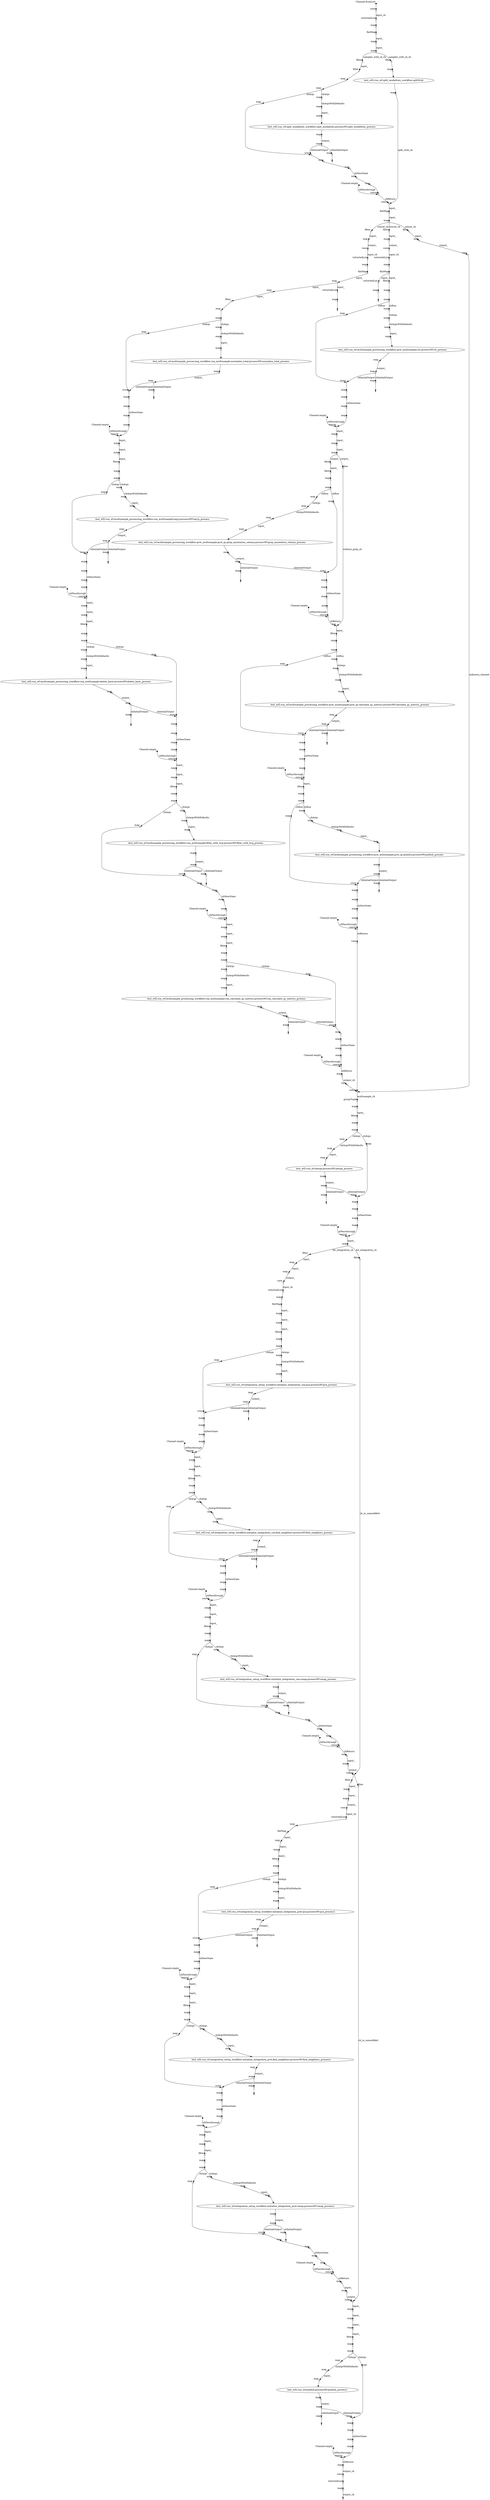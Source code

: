 digraph "graph" {
p0 [shape=point,label="",fixedsize=true,width=0.1,xlabel="Channel.fromList"];
p1 [shape=circle,label="",fixedsize=true,width=0.1,xlabel="view"];
p0 -> p1;

p1 [shape=circle,label="",fixedsize=true,width=0.1,xlabel="view"];
p2 [shape=circle,label="",fixedsize=true,width=0.1,xlabel="toSortedList"];
p1 -> p2 [label="input_ch"];

p2 [shape=circle,label="",fixedsize=true,width=0.1,xlabel="toSortedList"];
p3 [shape=circle,label="",fixedsize=true,width=0.1,xlabel="map"];
p2 -> p3;

p3 [shape=circle,label="",fixedsize=true,width=0.1,xlabel="map"];
p4 [shape=circle,label="",fixedsize=true,width=0.1,xlabel="flatMap"];
p3 -> p4;

p4 [shape=circle,label="",fixedsize=true,width=0.1,xlabel="flatMap"];
p5 [shape=circle,label="",fixedsize=true,width=0.1,xlabel="map"];
p4 -> p5 [label="input_"];

p5 [shape=circle,label="",fixedsize=true,width=0.1,xlabel="map"];
p6 [shape=circle,label="",fixedsize=true,width=0.1,xlabel="map"];
p5 -> p6 [label="input_"];

p6 [shape=circle,label="",fixedsize=true,width=0.1,xlabel="map"];
p7 [shape=circle,label="",fixedsize=true,width=0.1,xlabel="filter"];
p6 -> p7 [label="samples_with_id_ch"];

p7 [shape=circle,label="",fixedsize=true,width=0.1,xlabel="filter"];
p8 [shape=circle,label="",fixedsize=true,width=0.1,xlabel="filter"];
p7 -> p8 [label="input_"];

p8 [shape=circle,label="",fixedsize=true,width=0.1,xlabel="filter"];
p9 [shape=circle,label="",fixedsize=true,width=0.1,xlabel="map"];
p8 -> p9;

p9 [shape=circle,label="",fixedsize=true,width=0.1,xlabel="map"];
p10 [shape=circle,label="",fixedsize=true,width=0.1,xlabel="map"];
p9 -> p10;

p10 [shape=circle,label="",fixedsize=true,width=0.1,xlabel="map"];
p12 [shape=circle,label="",fixedsize=true,width=0.1,xlabel="map"];
p10 -> p12 [label="chArgs"];

p11 [shape=point,label="",fixedsize=true,width=0.1,xlabel="Channel.empty"];
p26 [shape=circle,label="",fixedsize=true,width=0.1,xlabel="concat"];
p11 -> p26 [label="chPassthrough"];

p12 [shape=circle,label="",fixedsize=true,width=0.1,xlabel="map"];
p13 [shape=circle,label="",fixedsize=true,width=0.1,xlabel="map"];
p12 -> p13 [label="chArgsWithDefaults"];

p13 [shape=circle,label="",fixedsize=true,width=0.1,xlabel="map"];
p14 [shape=circle,label="",fixedsize=true,width=0.1,xlabel="map"];
p13 -> p14 [label="input_"];

p14 [shape=circle,label="",fixedsize=true,width=0.1,xlabel="map"];
p15 [label="test_wf2:run_wf:split_modalities_workflow:split_modalities:processWf:split_modalities_process"];
p14 -> p15;

p15 [label="test_wf2:run_wf:split_modalities_workflow:split_modalities:processWf:split_modalities_process"];
p16 [shape=circle,label="",fixedsize=true,width=0.1,xlabel="map"];
p15 -> p16;

p16 [shape=circle,label="",fixedsize=true,width=0.1,xlabel="map"];
p17 [shape=circle,label="",fixedsize=true,width=0.1,xlabel="map"];
p16 -> p17 [label="output_"];

p17 [shape=circle,label="",fixedsize=true,width=0.1,xlabel="map"];
p19 [shape=circle,label="",fixedsize=true,width=0.1,xlabel="map"];
p17 -> p19 [label="chInitialOutput"];

p10 [shape=circle,label="",fixedsize=true,width=0.1,xlabel="map"];
p18 [shape=circle,label="",fixedsize=true,width=0.1,xlabel="map"];
p10 -> p18 [label="chArgs"];

p18 [shape=circle,label="",fixedsize=true,width=0.1,xlabel="map"];
p21 [shape=circle,label="",fixedsize=true,width=0.1,xlabel="cross"];
p18 -> p21;

p19 [shape=circle,label="",fixedsize=true,width=0.1,xlabel="map"];
p20 [shape=point];
p19 -> p20;

p17 [shape=circle,label="",fixedsize=true,width=0.1,xlabel="map"];
p21 [shape=circle,label="",fixedsize=true,width=0.1,xlabel="cross"];
p17 -> p21 [label="chInitialOutput"];

p21 [shape=circle,label="",fixedsize=true,width=0.1,xlabel="cross"];
p22 [shape=circle,label="",fixedsize=true,width=0.1,xlabel="map"];
p21 -> p22;

p22 [shape=circle,label="",fixedsize=true,width=0.1,xlabel="map"];
p23 [shape=circle,label="",fixedsize=true,width=0.1,xlabel="map"];
p22 -> p23;

p23 [shape=circle,label="",fixedsize=true,width=0.1,xlabel="map"];
p24 [shape=circle,label="",fixedsize=true,width=0.1,xlabel="map"];
p23 -> p24 [label="chNewState"];

p24 [shape=circle,label="",fixedsize=true,width=0.1,xlabel="map"];
p25 [shape=circle,label="",fixedsize=true,width=0.1,xlabel="map"];
p24 -> p25;

p25 [shape=circle,label="",fixedsize=true,width=0.1,xlabel="map"];
p26 [shape=circle,label="",fixedsize=true,width=0.1,xlabel="concat"];
p25 -> p26;

p26 [shape=circle,label="",fixedsize=true,width=0.1,xlabel="concat"];
p31 [shape=circle,label="",fixedsize=true,width=0.1,xlabel="concat"];
p26 -> p31 [label="chReturn"];

p6 [shape=circle,label="",fixedsize=true,width=0.1,xlabel="map"];
p27 [shape=circle,label="",fixedsize=true,width=0.1,xlabel="filter"];
p6 -> p27 [label="samples_with_id_ch"];

p27 [shape=circle,label="",fixedsize=true,width=0.1,xlabel="filter"];
p28 [shape=circle,label="",fixedsize=true,width=0.1,xlabel="map"];
p27 -> p28;

p28 [shape=circle,label="",fixedsize=true,width=0.1,xlabel="map"];
p29 [label="test_wf2:run_wf:split_modalities_workflow:splitStub"];
p28 -> p29;

p29 [label="test_wf2:run_wf:split_modalities_workflow:splitStub"];
p30 [shape=circle,label="",fixedsize=true,width=0.1,xlabel="map"];
p29 -> p30;

p30 [shape=circle,label="",fixedsize=true,width=0.1,xlabel="map"];
p31 [shape=circle,label="",fixedsize=true,width=0.1,xlabel="concat"];
p30 -> p31 [label="split_stub_ch"];

p31 [shape=circle,label="",fixedsize=true,width=0.1,xlabel="concat"];
p32 [shape=circle,label="",fixedsize=true,width=0.1,xlabel="flatMap"];
p31 -> p32 [label="input_"];

p32 [shape=circle,label="",fixedsize=true,width=0.1,xlabel="flatMap"];
p33 [shape=circle,label="",fixedsize=true,width=0.1,xlabel="map"];
p32 -> p33 [label="input_"];

p33 [shape=circle,label="",fixedsize=true,width=0.1,xlabel="map"];
p34 [shape=circle,label="",fixedsize=true,width=0.1,xlabel="filter"];
p33 -> p34 [label="concat_ch"];

p34 [shape=circle,label="",fixedsize=true,width=0.1,xlabel="filter"];
p35 [shape=circle,label="",fixedsize=true,width=0.1,xlabel="map"];
p34 -> p35 [label="input_"];

p35 [shape=circle,label="",fixedsize=true,width=0.1,xlabel="map"];
p36 [shape=circle,label="",fixedsize=true,width=0.1,xlabel="view"];
p35 -> p36 [label="output_"];

p36 [shape=circle,label="",fixedsize=true,width=0.1,xlabel="view"];
p37 [shape=circle,label="",fixedsize=true,width=0.1,xlabel="toSortedList"];
p36 -> p37 [label="input_ch"];

p37 [shape=circle,label="",fixedsize=true,width=0.1,xlabel="toSortedList"];
p38 [shape=circle,label="",fixedsize=true,width=0.1,xlabel="map"];
p37 -> p38;

p38 [shape=circle,label="",fixedsize=true,width=0.1,xlabel="map"];
p39 [shape=circle,label="",fixedsize=true,width=0.1,xlabel="flatMap"];
p38 -> p39;

p39 [shape=circle,label="",fixedsize=true,width=0.1,xlabel="flatMap"];
p40 [shape=circle,label="",fixedsize=true,width=0.1,xlabel="map"];
p39 -> p40 [label="input_"];

p40 [shape=circle,label="",fixedsize=true,width=0.1,xlabel="map"];
p41 [shape=circle,label="",fixedsize=true,width=0.1,xlabel="toSortedList"];
p40 -> p41 [label="input_"];

p41 [shape=circle,label="",fixedsize=true,width=0.1,xlabel="toSortedList"];
p42 [shape=circle,label="",fixedsize=true,width=0.1,xlabel="map"];
p41 -> p42;

p42 [shape=circle,label="",fixedsize=true,width=0.1,xlabel="map"];
p43 [shape=point];
p42 -> p43;

p40 [shape=circle,label="",fixedsize=true,width=0.1,xlabel="map"];
p44 [shape=circle,label="",fixedsize=true,width=0.1,xlabel="map"];
p40 -> p44 [label="input_"];

p44 [shape=circle,label="",fixedsize=true,width=0.1,xlabel="map"];
p45 [shape=circle,label="",fixedsize=true,width=0.1,xlabel="filter"];
p44 -> p45 [label="input_"];

p45 [shape=circle,label="",fixedsize=true,width=0.1,xlabel="filter"];
p46 [shape=circle,label="",fixedsize=true,width=0.1,xlabel="map"];
p45 -> p46;

p46 [shape=circle,label="",fixedsize=true,width=0.1,xlabel="map"];
p47 [shape=circle,label="",fixedsize=true,width=0.1,xlabel="map"];
p46 -> p47;

p47 [shape=circle,label="",fixedsize=true,width=0.1,xlabel="map"];
p49 [shape=circle,label="",fixedsize=true,width=0.1,xlabel="map"];
p47 -> p49 [label="chArgs"];

p48 [shape=point,label="",fixedsize=true,width=0.1,xlabel="Channel.empty"];
p63 [shape=circle,label="",fixedsize=true,width=0.1,xlabel="concat"];
p48 -> p63 [label="chPassthrough"];

p49 [shape=circle,label="",fixedsize=true,width=0.1,xlabel="map"];
p50 [shape=circle,label="",fixedsize=true,width=0.1,xlabel="map"];
p49 -> p50 [label="chArgsWithDefaults"];

p50 [shape=circle,label="",fixedsize=true,width=0.1,xlabel="map"];
p51 [shape=circle,label="",fixedsize=true,width=0.1,xlabel="map"];
p50 -> p51 [label="input_"];

p51 [shape=circle,label="",fixedsize=true,width=0.1,xlabel="map"];
p52 [label="test_wf2:run_wf:multisample_processing_workflow:rna_multisample:normalize_total:processWf:normalize_total_process"];
p51 -> p52;

p52 [label="test_wf2:run_wf:multisample_processing_workflow:rna_multisample:normalize_total:processWf:normalize_total_process"];
p53 [shape=circle,label="",fixedsize=true,width=0.1,xlabel="map"];
p52 -> p53;

p53 [shape=circle,label="",fixedsize=true,width=0.1,xlabel="map"];
p54 [shape=circle,label="",fixedsize=true,width=0.1,xlabel="map"];
p53 -> p54 [label="output_"];

p54 [shape=circle,label="",fixedsize=true,width=0.1,xlabel="map"];
p56 [shape=circle,label="",fixedsize=true,width=0.1,xlabel="map"];
p54 -> p56 [label="chInitialOutput"];

p47 [shape=circle,label="",fixedsize=true,width=0.1,xlabel="map"];
p55 [shape=circle,label="",fixedsize=true,width=0.1,xlabel="map"];
p47 -> p55 [label="chArgs"];

p55 [shape=circle,label="",fixedsize=true,width=0.1,xlabel="map"];
p58 [shape=circle,label="",fixedsize=true,width=0.1,xlabel="cross"];
p55 -> p58;

p56 [shape=circle,label="",fixedsize=true,width=0.1,xlabel="map"];
p57 [shape=point];
p56 -> p57;

p54 [shape=circle,label="",fixedsize=true,width=0.1,xlabel="map"];
p58 [shape=circle,label="",fixedsize=true,width=0.1,xlabel="cross"];
p54 -> p58 [label="chInitialOutput"];

p58 [shape=circle,label="",fixedsize=true,width=0.1,xlabel="cross"];
p59 [shape=circle,label="",fixedsize=true,width=0.1,xlabel="map"];
p58 -> p59;

p59 [shape=circle,label="",fixedsize=true,width=0.1,xlabel="map"];
p60 [shape=circle,label="",fixedsize=true,width=0.1,xlabel="map"];
p59 -> p60;

p60 [shape=circle,label="",fixedsize=true,width=0.1,xlabel="map"];
p61 [shape=circle,label="",fixedsize=true,width=0.1,xlabel="map"];
p60 -> p61 [label="chNewState"];

p61 [shape=circle,label="",fixedsize=true,width=0.1,xlabel="map"];
p62 [shape=circle,label="",fixedsize=true,width=0.1,xlabel="map"];
p61 -> p62;

p62 [shape=circle,label="",fixedsize=true,width=0.1,xlabel="map"];
p63 [shape=circle,label="",fixedsize=true,width=0.1,xlabel="concat"];
p62 -> p63;

p63 [shape=circle,label="",fixedsize=true,width=0.1,xlabel="concat"];
p64 [shape=circle,label="",fixedsize=true,width=0.1,xlabel="map"];
p63 -> p64 [label="input_"];

p64 [shape=circle,label="",fixedsize=true,width=0.1,xlabel="map"];
p65 [shape=circle,label="",fixedsize=true,width=0.1,xlabel="map"];
p64 -> p65 [label="input_"];

p65 [shape=circle,label="",fixedsize=true,width=0.1,xlabel="map"];
p66 [shape=circle,label="",fixedsize=true,width=0.1,xlabel="filter"];
p65 -> p66 [label="input_"];

p66 [shape=circle,label="",fixedsize=true,width=0.1,xlabel="filter"];
p67 [shape=circle,label="",fixedsize=true,width=0.1,xlabel="map"];
p66 -> p67;

p67 [shape=circle,label="",fixedsize=true,width=0.1,xlabel="map"];
p68 [shape=circle,label="",fixedsize=true,width=0.1,xlabel="map"];
p67 -> p68;

p68 [shape=circle,label="",fixedsize=true,width=0.1,xlabel="map"];
p70 [shape=circle,label="",fixedsize=true,width=0.1,xlabel="map"];
p68 -> p70 [label="chArgs"];

p69 [shape=point,label="",fixedsize=true,width=0.1,xlabel="Channel.empty"];
p84 [shape=circle,label="",fixedsize=true,width=0.1,xlabel="concat"];
p69 -> p84 [label="chPassthrough"];

p70 [shape=circle,label="",fixedsize=true,width=0.1,xlabel="map"];
p71 [shape=circle,label="",fixedsize=true,width=0.1,xlabel="map"];
p70 -> p71 [label="chArgsWithDefaults"];

p71 [shape=circle,label="",fixedsize=true,width=0.1,xlabel="map"];
p72 [shape=circle,label="",fixedsize=true,width=0.1,xlabel="map"];
p71 -> p72 [label="input_"];

p72 [shape=circle,label="",fixedsize=true,width=0.1,xlabel="map"];
p73 [label="test_wf2:run_wf:multisample_processing_workflow:rna_multisample:log1p:processWf:log1p_process"];
p72 -> p73;

p73 [label="test_wf2:run_wf:multisample_processing_workflow:rna_multisample:log1p:processWf:log1p_process"];
p74 [shape=circle,label="",fixedsize=true,width=0.1,xlabel="map"];
p73 -> p74;

p74 [shape=circle,label="",fixedsize=true,width=0.1,xlabel="map"];
p75 [shape=circle,label="",fixedsize=true,width=0.1,xlabel="map"];
p74 -> p75 [label="output_"];

p75 [shape=circle,label="",fixedsize=true,width=0.1,xlabel="map"];
p77 [shape=circle,label="",fixedsize=true,width=0.1,xlabel="map"];
p75 -> p77 [label="chInitialOutput"];

p68 [shape=circle,label="",fixedsize=true,width=0.1,xlabel="map"];
p76 [shape=circle,label="",fixedsize=true,width=0.1,xlabel="map"];
p68 -> p76 [label="chArgs"];

p76 [shape=circle,label="",fixedsize=true,width=0.1,xlabel="map"];
p79 [shape=circle,label="",fixedsize=true,width=0.1,xlabel="cross"];
p76 -> p79;

p77 [shape=circle,label="",fixedsize=true,width=0.1,xlabel="map"];
p78 [shape=point];
p77 -> p78;

p75 [shape=circle,label="",fixedsize=true,width=0.1,xlabel="map"];
p79 [shape=circle,label="",fixedsize=true,width=0.1,xlabel="cross"];
p75 -> p79 [label="chInitialOutput"];

p79 [shape=circle,label="",fixedsize=true,width=0.1,xlabel="cross"];
p80 [shape=circle,label="",fixedsize=true,width=0.1,xlabel="map"];
p79 -> p80;

p80 [shape=circle,label="",fixedsize=true,width=0.1,xlabel="map"];
p81 [shape=circle,label="",fixedsize=true,width=0.1,xlabel="map"];
p80 -> p81;

p81 [shape=circle,label="",fixedsize=true,width=0.1,xlabel="map"];
p82 [shape=circle,label="",fixedsize=true,width=0.1,xlabel="map"];
p81 -> p82 [label="chNewState"];

p82 [shape=circle,label="",fixedsize=true,width=0.1,xlabel="map"];
p83 [shape=circle,label="",fixedsize=true,width=0.1,xlabel="map"];
p82 -> p83;

p83 [shape=circle,label="",fixedsize=true,width=0.1,xlabel="map"];
p84 [shape=circle,label="",fixedsize=true,width=0.1,xlabel="concat"];
p83 -> p84;

p84 [shape=circle,label="",fixedsize=true,width=0.1,xlabel="concat"];
p85 [shape=circle,label="",fixedsize=true,width=0.1,xlabel="map"];
p84 -> p85 [label="input_"];

p85 [shape=circle,label="",fixedsize=true,width=0.1,xlabel="map"];
p86 [shape=circle,label="",fixedsize=true,width=0.1,xlabel="map"];
p85 -> p86 [label="input_"];

p86 [shape=circle,label="",fixedsize=true,width=0.1,xlabel="map"];
p87 [shape=circle,label="",fixedsize=true,width=0.1,xlabel="filter"];
p86 -> p87 [label="input_"];

p87 [shape=circle,label="",fixedsize=true,width=0.1,xlabel="filter"];
p88 [shape=circle,label="",fixedsize=true,width=0.1,xlabel="map"];
p87 -> p88;

p88 [shape=circle,label="",fixedsize=true,width=0.1,xlabel="map"];
p89 [shape=circle,label="",fixedsize=true,width=0.1,xlabel="map"];
p88 -> p89;

p89 [shape=circle,label="",fixedsize=true,width=0.1,xlabel="map"];
p91 [shape=circle,label="",fixedsize=true,width=0.1,xlabel="map"];
p89 -> p91 [label="chArgs"];

p90 [shape=point,label="",fixedsize=true,width=0.1,xlabel="Channel.empty"];
p105 [shape=circle,label="",fixedsize=true,width=0.1,xlabel="concat"];
p90 -> p105 [label="chPassthrough"];

p91 [shape=circle,label="",fixedsize=true,width=0.1,xlabel="map"];
p92 [shape=circle,label="",fixedsize=true,width=0.1,xlabel="map"];
p91 -> p92 [label="chArgsWithDefaults"];

p92 [shape=circle,label="",fixedsize=true,width=0.1,xlabel="map"];
p93 [shape=circle,label="",fixedsize=true,width=0.1,xlabel="map"];
p92 -> p93 [label="input_"];

p93 [shape=circle,label="",fixedsize=true,width=0.1,xlabel="map"];
p94 [label="test_wf2:run_wf:multisample_processing_workflow:rna_multisample:delete_layer:processWf:delete_layer_process"];
p93 -> p94;

p94 [label="test_wf2:run_wf:multisample_processing_workflow:rna_multisample:delete_layer:processWf:delete_layer_process"];
p95 [shape=circle,label="",fixedsize=true,width=0.1,xlabel="map"];
p94 -> p95;

p95 [shape=circle,label="",fixedsize=true,width=0.1,xlabel="map"];
p96 [shape=circle,label="",fixedsize=true,width=0.1,xlabel="map"];
p95 -> p96 [label="output_"];

p96 [shape=circle,label="",fixedsize=true,width=0.1,xlabel="map"];
p98 [shape=circle,label="",fixedsize=true,width=0.1,xlabel="map"];
p96 -> p98 [label="chInitialOutput"];

p89 [shape=circle,label="",fixedsize=true,width=0.1,xlabel="map"];
p97 [shape=circle,label="",fixedsize=true,width=0.1,xlabel="map"];
p89 -> p97 [label="chArgs"];

p97 [shape=circle,label="",fixedsize=true,width=0.1,xlabel="map"];
p100 [shape=circle,label="",fixedsize=true,width=0.1,xlabel="cross"];
p97 -> p100;

p98 [shape=circle,label="",fixedsize=true,width=0.1,xlabel="map"];
p99 [shape=point];
p98 -> p99;

p96 [shape=circle,label="",fixedsize=true,width=0.1,xlabel="map"];
p100 [shape=circle,label="",fixedsize=true,width=0.1,xlabel="cross"];
p96 -> p100 [label="chInitialOutput"];

p100 [shape=circle,label="",fixedsize=true,width=0.1,xlabel="cross"];
p101 [shape=circle,label="",fixedsize=true,width=0.1,xlabel="map"];
p100 -> p101;

p101 [shape=circle,label="",fixedsize=true,width=0.1,xlabel="map"];
p102 [shape=circle,label="",fixedsize=true,width=0.1,xlabel="map"];
p101 -> p102;

p102 [shape=circle,label="",fixedsize=true,width=0.1,xlabel="map"];
p103 [shape=circle,label="",fixedsize=true,width=0.1,xlabel="map"];
p102 -> p103 [label="chNewState"];

p103 [shape=circle,label="",fixedsize=true,width=0.1,xlabel="map"];
p104 [shape=circle,label="",fixedsize=true,width=0.1,xlabel="map"];
p103 -> p104;

p104 [shape=circle,label="",fixedsize=true,width=0.1,xlabel="map"];
p105 [shape=circle,label="",fixedsize=true,width=0.1,xlabel="concat"];
p104 -> p105;

p105 [shape=circle,label="",fixedsize=true,width=0.1,xlabel="concat"];
p106 [shape=circle,label="",fixedsize=true,width=0.1,xlabel="map"];
p105 -> p106 [label="input_"];

p106 [shape=circle,label="",fixedsize=true,width=0.1,xlabel="map"];
p107 [shape=circle,label="",fixedsize=true,width=0.1,xlabel="map"];
p106 -> p107 [label="input_"];

p107 [shape=circle,label="",fixedsize=true,width=0.1,xlabel="map"];
p108 [shape=circle,label="",fixedsize=true,width=0.1,xlabel="filter"];
p107 -> p108 [label="input_"];

p108 [shape=circle,label="",fixedsize=true,width=0.1,xlabel="filter"];
p109 [shape=circle,label="",fixedsize=true,width=0.1,xlabel="map"];
p108 -> p109;

p109 [shape=circle,label="",fixedsize=true,width=0.1,xlabel="map"];
p110 [shape=circle,label="",fixedsize=true,width=0.1,xlabel="map"];
p109 -> p110;

p110 [shape=circle,label="",fixedsize=true,width=0.1,xlabel="map"];
p112 [shape=circle,label="",fixedsize=true,width=0.1,xlabel="map"];
p110 -> p112 [label="chArgs"];

p111 [shape=point,label="",fixedsize=true,width=0.1,xlabel="Channel.empty"];
p126 [shape=circle,label="",fixedsize=true,width=0.1,xlabel="concat"];
p111 -> p126 [label="chPassthrough"];

p112 [shape=circle,label="",fixedsize=true,width=0.1,xlabel="map"];
p113 [shape=circle,label="",fixedsize=true,width=0.1,xlabel="map"];
p112 -> p113 [label="chArgsWithDefaults"];

p113 [shape=circle,label="",fixedsize=true,width=0.1,xlabel="map"];
p114 [shape=circle,label="",fixedsize=true,width=0.1,xlabel="map"];
p113 -> p114 [label="input_"];

p114 [shape=circle,label="",fixedsize=true,width=0.1,xlabel="map"];
p115 [label="test_wf2:run_wf:multisample_processing_workflow:rna_multisample:filter_with_hvg:processWf:filter_with_hvg_process"];
p114 -> p115;

p115 [label="test_wf2:run_wf:multisample_processing_workflow:rna_multisample:filter_with_hvg:processWf:filter_with_hvg_process"];
p116 [shape=circle,label="",fixedsize=true,width=0.1,xlabel="map"];
p115 -> p116;

p116 [shape=circle,label="",fixedsize=true,width=0.1,xlabel="map"];
p117 [shape=circle,label="",fixedsize=true,width=0.1,xlabel="map"];
p116 -> p117 [label="output_"];

p117 [shape=circle,label="",fixedsize=true,width=0.1,xlabel="map"];
p119 [shape=circle,label="",fixedsize=true,width=0.1,xlabel="map"];
p117 -> p119 [label="chInitialOutput"];

p110 [shape=circle,label="",fixedsize=true,width=0.1,xlabel="map"];
p118 [shape=circle,label="",fixedsize=true,width=0.1,xlabel="map"];
p110 -> p118 [label="chArgs"];

p118 [shape=circle,label="",fixedsize=true,width=0.1,xlabel="map"];
p121 [shape=circle,label="",fixedsize=true,width=0.1,xlabel="cross"];
p118 -> p121;

p119 [shape=circle,label="",fixedsize=true,width=0.1,xlabel="map"];
p120 [shape=point];
p119 -> p120;

p117 [shape=circle,label="",fixedsize=true,width=0.1,xlabel="map"];
p121 [shape=circle,label="",fixedsize=true,width=0.1,xlabel="cross"];
p117 -> p121 [label="chInitialOutput"];

p121 [shape=circle,label="",fixedsize=true,width=0.1,xlabel="cross"];
p122 [shape=circle,label="",fixedsize=true,width=0.1,xlabel="map"];
p121 -> p122;

p122 [shape=circle,label="",fixedsize=true,width=0.1,xlabel="map"];
p123 [shape=circle,label="",fixedsize=true,width=0.1,xlabel="map"];
p122 -> p123;

p123 [shape=circle,label="",fixedsize=true,width=0.1,xlabel="map"];
p124 [shape=circle,label="",fixedsize=true,width=0.1,xlabel="map"];
p123 -> p124 [label="chNewState"];

p124 [shape=circle,label="",fixedsize=true,width=0.1,xlabel="map"];
p125 [shape=circle,label="",fixedsize=true,width=0.1,xlabel="map"];
p124 -> p125;

p125 [shape=circle,label="",fixedsize=true,width=0.1,xlabel="map"];
p126 [shape=circle,label="",fixedsize=true,width=0.1,xlabel="concat"];
p125 -> p126;

p126 [shape=circle,label="",fixedsize=true,width=0.1,xlabel="concat"];
p127 [shape=circle,label="",fixedsize=true,width=0.1,xlabel="map"];
p126 -> p127 [label="input_"];

p127 [shape=circle,label="",fixedsize=true,width=0.1,xlabel="map"];
p128 [shape=circle,label="",fixedsize=true,width=0.1,xlabel="map"];
p127 -> p128 [label="input_"];

p128 [shape=circle,label="",fixedsize=true,width=0.1,xlabel="map"];
p129 [shape=circle,label="",fixedsize=true,width=0.1,xlabel="filter"];
p128 -> p129 [label="input_"];

p129 [shape=circle,label="",fixedsize=true,width=0.1,xlabel="filter"];
p130 [shape=circle,label="",fixedsize=true,width=0.1,xlabel="map"];
p129 -> p130;

p130 [shape=circle,label="",fixedsize=true,width=0.1,xlabel="map"];
p131 [shape=circle,label="",fixedsize=true,width=0.1,xlabel="map"];
p130 -> p131;

p131 [shape=circle,label="",fixedsize=true,width=0.1,xlabel="map"];
p133 [shape=circle,label="",fixedsize=true,width=0.1,xlabel="map"];
p131 -> p133 [label="chArgs"];

p132 [shape=point,label="",fixedsize=true,width=0.1,xlabel="Channel.empty"];
p147 [shape=circle,label="",fixedsize=true,width=0.1,xlabel="concat"];
p132 -> p147 [label="chPassthrough"];

p133 [shape=circle,label="",fixedsize=true,width=0.1,xlabel="map"];
p134 [shape=circle,label="",fixedsize=true,width=0.1,xlabel="map"];
p133 -> p134 [label="chArgsWithDefaults"];

p134 [shape=circle,label="",fixedsize=true,width=0.1,xlabel="map"];
p135 [shape=circle,label="",fixedsize=true,width=0.1,xlabel="map"];
p134 -> p135 [label="input_"];

p135 [shape=circle,label="",fixedsize=true,width=0.1,xlabel="map"];
p136 [label="test_wf2:run_wf:multisample_processing_workflow:rna_multisample:rna_calculate_qc_metrics:processWf:rna_calculate_qc_metrics_process"];
p135 -> p136;

p136 [label="test_wf2:run_wf:multisample_processing_workflow:rna_multisample:rna_calculate_qc_metrics:processWf:rna_calculate_qc_metrics_process"];
p137 [shape=circle,label="",fixedsize=true,width=0.1,xlabel="map"];
p136 -> p137;

p137 [shape=circle,label="",fixedsize=true,width=0.1,xlabel="map"];
p138 [shape=circle,label="",fixedsize=true,width=0.1,xlabel="map"];
p137 -> p138 [label="output_"];

p138 [shape=circle,label="",fixedsize=true,width=0.1,xlabel="map"];
p140 [shape=circle,label="",fixedsize=true,width=0.1,xlabel="map"];
p138 -> p140 [label="chInitialOutput"];

p131 [shape=circle,label="",fixedsize=true,width=0.1,xlabel="map"];
p139 [shape=circle,label="",fixedsize=true,width=0.1,xlabel="map"];
p131 -> p139 [label="chArgs"];

p139 [shape=circle,label="",fixedsize=true,width=0.1,xlabel="map"];
p142 [shape=circle,label="",fixedsize=true,width=0.1,xlabel="cross"];
p139 -> p142;

p140 [shape=circle,label="",fixedsize=true,width=0.1,xlabel="map"];
p141 [shape=point];
p140 -> p141;

p138 [shape=circle,label="",fixedsize=true,width=0.1,xlabel="map"];
p142 [shape=circle,label="",fixedsize=true,width=0.1,xlabel="cross"];
p138 -> p142 [label="chInitialOutput"];

p142 [shape=circle,label="",fixedsize=true,width=0.1,xlabel="cross"];
p143 [shape=circle,label="",fixedsize=true,width=0.1,xlabel="map"];
p142 -> p143;

p143 [shape=circle,label="",fixedsize=true,width=0.1,xlabel="map"];
p144 [shape=circle,label="",fixedsize=true,width=0.1,xlabel="map"];
p143 -> p144;

p144 [shape=circle,label="",fixedsize=true,width=0.1,xlabel="map"];
p145 [shape=circle,label="",fixedsize=true,width=0.1,xlabel="map"];
p144 -> p145 [label="chNewState"];

p145 [shape=circle,label="",fixedsize=true,width=0.1,xlabel="map"];
p146 [shape=circle,label="",fixedsize=true,width=0.1,xlabel="map"];
p145 -> p146;

p146 [shape=circle,label="",fixedsize=true,width=0.1,xlabel="map"];
p147 [shape=circle,label="",fixedsize=true,width=0.1,xlabel="concat"];
p146 -> p147;

p147 [shape=circle,label="",fixedsize=true,width=0.1,xlabel="concat"];
p148 [shape=circle,label="",fixedsize=true,width=0.1,xlabel="map"];
p147 -> p148 [label="chReturn"];

p148 [shape=circle,label="",fixedsize=true,width=0.1,xlabel="map"];
p149 [shape=circle,label="",fixedsize=true,width=0.1,xlabel="view"];
p148 -> p149 [label="output_ch"];

p149 [shape=circle,label="",fixedsize=true,width=0.1,xlabel="view"];
p249 [shape=circle,label="",fixedsize=true,width=0.1,xlabel="concat"];
p149 -> p249;

p33 [shape=circle,label="",fixedsize=true,width=0.1,xlabel="map"];
p150 [shape=circle,label="",fixedsize=true,width=0.1,xlabel="filter"];
p33 -> p150 [label="concat_ch"];

p150 [shape=circle,label="",fixedsize=true,width=0.1,xlabel="filter"];
p151 [shape=circle,label="",fixedsize=true,width=0.1,xlabel="map"];
p150 -> p151 [label="input_"];

p151 [shape=circle,label="",fixedsize=true,width=0.1,xlabel="map"];
p152 [shape=circle,label="",fixedsize=true,width=0.1,xlabel="view"];
p151 -> p152 [label="output_"];

p152 [shape=circle,label="",fixedsize=true,width=0.1,xlabel="view"];
p153 [shape=circle,label="",fixedsize=true,width=0.1,xlabel="toSortedList"];
p152 -> p153 [label="input_ch"];

p153 [shape=circle,label="",fixedsize=true,width=0.1,xlabel="toSortedList"];
p154 [shape=circle,label="",fixedsize=true,width=0.1,xlabel="map"];
p153 -> p154;

p154 [shape=circle,label="",fixedsize=true,width=0.1,xlabel="map"];
p155 [shape=circle,label="",fixedsize=true,width=0.1,xlabel="flatMap"];
p154 -> p155;

p155 [shape=circle,label="",fixedsize=true,width=0.1,xlabel="flatMap"];
p156 [shape=circle,label="",fixedsize=true,width=0.1,xlabel="toSortedList"];
p155 -> p156 [label="input_"];

p156 [shape=circle,label="",fixedsize=true,width=0.1,xlabel="toSortedList"];
p157 [shape=circle,label="",fixedsize=true,width=0.1,xlabel="map"];
p156 -> p157;

p157 [shape=circle,label="",fixedsize=true,width=0.1,xlabel="map"];
p158 [shape=point];
p157 -> p158;

p155 [shape=circle,label="",fixedsize=true,width=0.1,xlabel="flatMap"];
p159 [shape=circle,label="",fixedsize=true,width=0.1,xlabel="filter"];
p155 -> p159 [label="input_"];

p159 [shape=circle,label="",fixedsize=true,width=0.1,xlabel="filter"];
p160 [shape=circle,label="",fixedsize=true,width=0.1,xlabel="map"];
p159 -> p160;

p160 [shape=circle,label="",fixedsize=true,width=0.1,xlabel="map"];
p161 [shape=circle,label="",fixedsize=true,width=0.1,xlabel="map"];
p160 -> p161;

p161 [shape=circle,label="",fixedsize=true,width=0.1,xlabel="map"];
p163 [shape=circle,label="",fixedsize=true,width=0.1,xlabel="map"];
p161 -> p163 [label="chRun"];

p162 [shape=point,label="",fixedsize=true,width=0.1,xlabel="Channel.empty"];
p178 [shape=circle,label="",fixedsize=true,width=0.1,xlabel="concat"];
p162 -> p178 [label="chPassthrough"];

p163 [shape=circle,label="",fixedsize=true,width=0.1,xlabel="map"];
p164 [shape=circle,label="",fixedsize=true,width=0.1,xlabel="map"];
p163 -> p164 [label="chArgs"];

p164 [shape=circle,label="",fixedsize=true,width=0.1,xlabel="map"];
p165 [shape=circle,label="",fixedsize=true,width=0.1,xlabel="map"];
p164 -> p165 [label="chArgsWithDefaults"];

p165 [shape=circle,label="",fixedsize=true,width=0.1,xlabel="map"];
p166 [shape=circle,label="",fixedsize=true,width=0.1,xlabel="map"];
p165 -> p166 [label="input_"];

p166 [shape=circle,label="",fixedsize=true,width=0.1,xlabel="map"];
p167 [label="test_wf2:run_wf:multisample_processing_workflow:prot_multisample:clr:processWf:clr_process"];
p166 -> p167;

p167 [label="test_wf2:run_wf:multisample_processing_workflow:prot_multisample:clr:processWf:clr_process"];
p168 [shape=circle,label="",fixedsize=true,width=0.1,xlabel="map"];
p167 -> p168;

p168 [shape=circle,label="",fixedsize=true,width=0.1,xlabel="map"];
p169 [shape=circle,label="",fixedsize=true,width=0.1,xlabel="map"];
p168 -> p169 [label="output_"];

p169 [shape=circle,label="",fixedsize=true,width=0.1,xlabel="map"];
p171 [shape=circle,label="",fixedsize=true,width=0.1,xlabel="map"];
p169 -> p171 [label="chInitialOutput"];

p161 [shape=circle,label="",fixedsize=true,width=0.1,xlabel="map"];
p170 [shape=circle,label="",fixedsize=true,width=0.1,xlabel="map"];
p161 -> p170 [label="chRun"];

p170 [shape=circle,label="",fixedsize=true,width=0.1,xlabel="map"];
p173 [shape=circle,label="",fixedsize=true,width=0.1,xlabel="cross"];
p170 -> p173;

p171 [shape=circle,label="",fixedsize=true,width=0.1,xlabel="map"];
p172 [shape=point];
p171 -> p172;

p169 [shape=circle,label="",fixedsize=true,width=0.1,xlabel="map"];
p173 [shape=circle,label="",fixedsize=true,width=0.1,xlabel="cross"];
p169 -> p173 [label="chInitialOutput"];

p173 [shape=circle,label="",fixedsize=true,width=0.1,xlabel="cross"];
p174 [shape=circle,label="",fixedsize=true,width=0.1,xlabel="map"];
p173 -> p174;

p174 [shape=circle,label="",fixedsize=true,width=0.1,xlabel="map"];
p175 [shape=circle,label="",fixedsize=true,width=0.1,xlabel="map"];
p174 -> p175;

p175 [shape=circle,label="",fixedsize=true,width=0.1,xlabel="map"];
p176 [shape=circle,label="",fixedsize=true,width=0.1,xlabel="map"];
p175 -> p176 [label="chNewState"];

p176 [shape=circle,label="",fixedsize=true,width=0.1,xlabel="map"];
p177 [shape=circle,label="",fixedsize=true,width=0.1,xlabel="map"];
p176 -> p177;

p177 [shape=circle,label="",fixedsize=true,width=0.1,xlabel="map"];
p178 [shape=circle,label="",fixedsize=true,width=0.1,xlabel="concat"];
p177 -> p178;

p178 [shape=circle,label="",fixedsize=true,width=0.1,xlabel="concat"];
p179 [shape=circle,label="",fixedsize=true,width=0.1,xlabel="map"];
p178 -> p179 [label="input_"];

p179 [shape=circle,label="",fixedsize=true,width=0.1,xlabel="map"];
p180 [shape=circle,label="",fixedsize=true,width=0.1,xlabel="map"];
p179 -> p180 [label="input_"];

p180 [shape=circle,label="",fixedsize=true,width=0.1,xlabel="map"];
p181 [shape=circle,label="",fixedsize=true,width=0.1,xlabel="map"];
p180 -> p181 [label="input_"];

p181 [shape=circle,label="",fixedsize=true,width=0.1,xlabel="map"];
p182 [shape=circle,label="",fixedsize=true,width=0.1,xlabel="filter"];
p181 -> p182 [label="output_"];

p182 [shape=circle,label="",fixedsize=true,width=0.1,xlabel="filter"];
p183 [shape=circle,label="",fixedsize=true,width=0.1,xlabel="filter"];
p182 -> p183 [label="input_"];

p183 [shape=circle,label="",fixedsize=true,width=0.1,xlabel="filter"];
p184 [shape=circle,label="",fixedsize=true,width=0.1,xlabel="map"];
p183 -> p184;

p184 [shape=circle,label="",fixedsize=true,width=0.1,xlabel="map"];
p185 [shape=circle,label="",fixedsize=true,width=0.1,xlabel="map"];
p184 -> p185;

p185 [shape=circle,label="",fixedsize=true,width=0.1,xlabel="map"];
p187 [shape=circle,label="",fixedsize=true,width=0.1,xlabel="map"];
p185 -> p187 [label="chRun"];

p186 [shape=point,label="",fixedsize=true,width=0.1,xlabel="Channel.empty"];
p202 [shape=circle,label="",fixedsize=true,width=0.1,xlabel="concat"];
p186 -> p202 [label="chPassthrough"];

p187 [shape=circle,label="",fixedsize=true,width=0.1,xlabel="map"];
p188 [shape=circle,label="",fixedsize=true,width=0.1,xlabel="map"];
p187 -> p188 [label="chArgs"];

p188 [shape=circle,label="",fixedsize=true,width=0.1,xlabel="map"];
p189 [shape=circle,label="",fixedsize=true,width=0.1,xlabel="map"];
p188 -> p189 [label="chArgsWithDefaults"];

p189 [shape=circle,label="",fixedsize=true,width=0.1,xlabel="map"];
p190 [shape=circle,label="",fixedsize=true,width=0.1,xlabel="map"];
p189 -> p190 [label="input_"];

p190 [shape=circle,label="",fixedsize=true,width=0.1,xlabel="map"];
p191 [label="test_wf2:run_wf:multisample_processing_workflow:prot_multisample:prot_qc:grep_annotation_column:processWf:grep_annotation_column_process"];
p190 -> p191;

p191 [label="test_wf2:run_wf:multisample_processing_workflow:prot_multisample:prot_qc:grep_annotation_column:processWf:grep_annotation_column_process"];
p192 [shape=circle,label="",fixedsize=true,width=0.1,xlabel="map"];
p191 -> p192;

p192 [shape=circle,label="",fixedsize=true,width=0.1,xlabel="map"];
p193 [shape=circle,label="",fixedsize=true,width=0.1,xlabel="map"];
p192 -> p193 [label="output_"];

p193 [shape=circle,label="",fixedsize=true,width=0.1,xlabel="map"];
p195 [shape=circle,label="",fixedsize=true,width=0.1,xlabel="map"];
p193 -> p195 [label="chInitialOutput"];

p185 [shape=circle,label="",fixedsize=true,width=0.1,xlabel="map"];
p194 [shape=circle,label="",fixedsize=true,width=0.1,xlabel="map"];
p185 -> p194 [label="chRun"];

p194 [shape=circle,label="",fixedsize=true,width=0.1,xlabel="map"];
p197 [shape=circle,label="",fixedsize=true,width=0.1,xlabel="cross"];
p194 -> p197;

p195 [shape=circle,label="",fixedsize=true,width=0.1,xlabel="map"];
p196 [shape=point];
p195 -> p196;

p193 [shape=circle,label="",fixedsize=true,width=0.1,xlabel="map"];
p197 [shape=circle,label="",fixedsize=true,width=0.1,xlabel="cross"];
p193 -> p197 [label="chInitialOutput"];

p197 [shape=circle,label="",fixedsize=true,width=0.1,xlabel="cross"];
p198 [shape=circle,label="",fixedsize=true,width=0.1,xlabel="map"];
p197 -> p198;

p198 [shape=circle,label="",fixedsize=true,width=0.1,xlabel="map"];
p199 [shape=circle,label="",fixedsize=true,width=0.1,xlabel="map"];
p198 -> p199;

p199 [shape=circle,label="",fixedsize=true,width=0.1,xlabel="map"];
p200 [shape=circle,label="",fixedsize=true,width=0.1,xlabel="map"];
p199 -> p200 [label="chNewState"];

p200 [shape=circle,label="",fixedsize=true,width=0.1,xlabel="map"];
p201 [shape=circle,label="",fixedsize=true,width=0.1,xlabel="map"];
p200 -> p201;

p201 [shape=circle,label="",fixedsize=true,width=0.1,xlabel="map"];
p202 [shape=circle,label="",fixedsize=true,width=0.1,xlabel="concat"];
p201 -> p202;

p202 [shape=circle,label="",fixedsize=true,width=0.1,xlabel="concat"];
p204 [shape=circle,label="",fixedsize=true,width=0.1,xlabel="mix"];
p202 -> p204 [label="chReturn"];

p181 [shape=circle,label="",fixedsize=true,width=0.1,xlabel="map"];
p203 [shape=circle,label="",fixedsize=true,width=0.1,xlabel="filter"];
p181 -> p203 [label="output_"];

p203 [shape=circle,label="",fixedsize=true,width=0.1,xlabel="filter"];
p204 [shape=circle,label="",fixedsize=true,width=0.1,xlabel="mix"];
p203 -> p204 [label="without_grep_ch"];

p204 [shape=circle,label="",fixedsize=true,width=0.1,xlabel="mix"];
p205 [shape=circle,label="",fixedsize=true,width=0.1,xlabel="filter"];
p204 -> p205 [label="input_"];

p205 [shape=circle,label="",fixedsize=true,width=0.1,xlabel="filter"];
p206 [shape=circle,label="",fixedsize=true,width=0.1,xlabel="map"];
p205 -> p206;

p206 [shape=circle,label="",fixedsize=true,width=0.1,xlabel="map"];
p207 [shape=circle,label="",fixedsize=true,width=0.1,xlabel="map"];
p206 -> p207;

p207 [shape=circle,label="",fixedsize=true,width=0.1,xlabel="map"];
p209 [shape=circle,label="",fixedsize=true,width=0.1,xlabel="map"];
p207 -> p209 [label="chRun"];

p208 [shape=point,label="",fixedsize=true,width=0.1,xlabel="Channel.empty"];
p224 [shape=circle,label="",fixedsize=true,width=0.1,xlabel="concat"];
p208 -> p224 [label="chPassthrough"];

p209 [shape=circle,label="",fixedsize=true,width=0.1,xlabel="map"];
p210 [shape=circle,label="",fixedsize=true,width=0.1,xlabel="map"];
p209 -> p210 [label="chArgs"];

p210 [shape=circle,label="",fixedsize=true,width=0.1,xlabel="map"];
p211 [shape=circle,label="",fixedsize=true,width=0.1,xlabel="map"];
p210 -> p211 [label="chArgsWithDefaults"];

p211 [shape=circle,label="",fixedsize=true,width=0.1,xlabel="map"];
p212 [shape=circle,label="",fixedsize=true,width=0.1,xlabel="map"];
p211 -> p212 [label="input_"];

p212 [shape=circle,label="",fixedsize=true,width=0.1,xlabel="map"];
p213 [label="test_wf2:run_wf:multisample_processing_workflow:prot_multisample:prot_qc:calculate_qc_metrics:processWf:calculate_qc_metrics_process"];
p212 -> p213;

p213 [label="test_wf2:run_wf:multisample_processing_workflow:prot_multisample:prot_qc:calculate_qc_metrics:processWf:calculate_qc_metrics_process"];
p214 [shape=circle,label="",fixedsize=true,width=0.1,xlabel="map"];
p213 -> p214;

p214 [shape=circle,label="",fixedsize=true,width=0.1,xlabel="map"];
p215 [shape=circle,label="",fixedsize=true,width=0.1,xlabel="map"];
p214 -> p215 [label="output_"];

p215 [shape=circle,label="",fixedsize=true,width=0.1,xlabel="map"];
p217 [shape=circle,label="",fixedsize=true,width=0.1,xlabel="map"];
p215 -> p217 [label="chInitialOutput"];

p207 [shape=circle,label="",fixedsize=true,width=0.1,xlabel="map"];
p216 [shape=circle,label="",fixedsize=true,width=0.1,xlabel="map"];
p207 -> p216 [label="chRun"];

p216 [shape=circle,label="",fixedsize=true,width=0.1,xlabel="map"];
p219 [shape=circle,label="",fixedsize=true,width=0.1,xlabel="cross"];
p216 -> p219;

p217 [shape=circle,label="",fixedsize=true,width=0.1,xlabel="map"];
p218 [shape=point];
p217 -> p218;

p215 [shape=circle,label="",fixedsize=true,width=0.1,xlabel="map"];
p219 [shape=circle,label="",fixedsize=true,width=0.1,xlabel="cross"];
p215 -> p219 [label="chInitialOutput"];

p219 [shape=circle,label="",fixedsize=true,width=0.1,xlabel="cross"];
p220 [shape=circle,label="",fixedsize=true,width=0.1,xlabel="map"];
p219 -> p220;

p220 [shape=circle,label="",fixedsize=true,width=0.1,xlabel="map"];
p221 [shape=circle,label="",fixedsize=true,width=0.1,xlabel="map"];
p220 -> p221;

p221 [shape=circle,label="",fixedsize=true,width=0.1,xlabel="map"];
p222 [shape=circle,label="",fixedsize=true,width=0.1,xlabel="map"];
p221 -> p222 [label="chNewState"];

p222 [shape=circle,label="",fixedsize=true,width=0.1,xlabel="map"];
p223 [shape=circle,label="",fixedsize=true,width=0.1,xlabel="map"];
p222 -> p223;

p223 [shape=circle,label="",fixedsize=true,width=0.1,xlabel="map"];
p224 [shape=circle,label="",fixedsize=true,width=0.1,xlabel="concat"];
p223 -> p224;

p224 [shape=circle,label="",fixedsize=true,width=0.1,xlabel="concat"];
p225 [shape=circle,label="",fixedsize=true,width=0.1,xlabel="filter"];
p224 -> p225 [label="input_"];

p225 [shape=circle,label="",fixedsize=true,width=0.1,xlabel="filter"];
p226 [shape=circle,label="",fixedsize=true,width=0.1,xlabel="map"];
p225 -> p226;

p226 [shape=circle,label="",fixedsize=true,width=0.1,xlabel="map"];
p227 [shape=circle,label="",fixedsize=true,width=0.1,xlabel="map"];
p226 -> p227;

p227 [shape=circle,label="",fixedsize=true,width=0.1,xlabel="map"];
p229 [shape=circle,label="",fixedsize=true,width=0.1,xlabel="map"];
p227 -> p229 [label="chRun"];

p228 [shape=point,label="",fixedsize=true,width=0.1,xlabel="Channel.empty"];
p244 [shape=circle,label="",fixedsize=true,width=0.1,xlabel="concat"];
p228 -> p244 [label="chPassthrough"];

p229 [shape=circle,label="",fixedsize=true,width=0.1,xlabel="map"];
p230 [shape=circle,label="",fixedsize=true,width=0.1,xlabel="map"];
p229 -> p230 [label="chArgs"];

p230 [shape=circle,label="",fixedsize=true,width=0.1,xlabel="map"];
p231 [shape=circle,label="",fixedsize=true,width=0.1,xlabel="map"];
p230 -> p231 [label="chArgsWithDefaults"];

p231 [shape=circle,label="",fixedsize=true,width=0.1,xlabel="map"];
p232 [shape=circle,label="",fixedsize=true,width=0.1,xlabel="map"];
p231 -> p232 [label="input_"];

p232 [shape=circle,label="",fixedsize=true,width=0.1,xlabel="map"];
p233 [label="test_wf2:run_wf:multisample_processing_workflow:prot_multisample:prot_qc:publish:processWf:publish_process"];
p232 -> p233;

p233 [label="test_wf2:run_wf:multisample_processing_workflow:prot_multisample:prot_qc:publish:processWf:publish_process"];
p234 [shape=circle,label="",fixedsize=true,width=0.1,xlabel="map"];
p233 -> p234;

p234 [shape=circle,label="",fixedsize=true,width=0.1,xlabel="map"];
p235 [shape=circle,label="",fixedsize=true,width=0.1,xlabel="map"];
p234 -> p235 [label="output_"];

p235 [shape=circle,label="",fixedsize=true,width=0.1,xlabel="map"];
p237 [shape=circle,label="",fixedsize=true,width=0.1,xlabel="map"];
p235 -> p237 [label="chInitialOutput"];

p227 [shape=circle,label="",fixedsize=true,width=0.1,xlabel="map"];
p236 [shape=circle,label="",fixedsize=true,width=0.1,xlabel="map"];
p227 -> p236 [label="chRun"];

p236 [shape=circle,label="",fixedsize=true,width=0.1,xlabel="map"];
p239 [shape=circle,label="",fixedsize=true,width=0.1,xlabel="cross"];
p236 -> p239;

p237 [shape=circle,label="",fixedsize=true,width=0.1,xlabel="map"];
p238 [shape=point];
p237 -> p238;

p235 [shape=circle,label="",fixedsize=true,width=0.1,xlabel="map"];
p239 [shape=circle,label="",fixedsize=true,width=0.1,xlabel="cross"];
p235 -> p239 [label="chInitialOutput"];

p239 [shape=circle,label="",fixedsize=true,width=0.1,xlabel="cross"];
p240 [shape=circle,label="",fixedsize=true,width=0.1,xlabel="map"];
p239 -> p240;

p240 [shape=circle,label="",fixedsize=true,width=0.1,xlabel="map"];
p241 [shape=circle,label="",fixedsize=true,width=0.1,xlabel="map"];
p240 -> p241;

p241 [shape=circle,label="",fixedsize=true,width=0.1,xlabel="map"];
p242 [shape=circle,label="",fixedsize=true,width=0.1,xlabel="map"];
p241 -> p242 [label="chNewState"];

p242 [shape=circle,label="",fixedsize=true,width=0.1,xlabel="map"];
p243 [shape=circle,label="",fixedsize=true,width=0.1,xlabel="map"];
p242 -> p243;

p243 [shape=circle,label="",fixedsize=true,width=0.1,xlabel="map"];
p244 [shape=circle,label="",fixedsize=true,width=0.1,xlabel="concat"];
p243 -> p244;

p244 [shape=circle,label="",fixedsize=true,width=0.1,xlabel="concat"];
p245 [shape=circle,label="",fixedsize=true,width=0.1,xlabel="view"];
p244 -> p245 [label="chReturn"];

p245 [shape=circle,label="",fixedsize=true,width=0.1,xlabel="view"];
p249 [shape=circle,label="",fixedsize=true,width=0.1,xlabel="concat"];
p245 -> p249;

p33 [shape=circle,label="",fixedsize=true,width=0.1,xlabel="map"];
p246 [shape=circle,label="",fixedsize=true,width=0.1,xlabel="filter"];
p33 -> p246 [label="concat_ch"];

p246 [shape=circle,label="",fixedsize=true,width=0.1,xlabel="filter"];
p247 [shape=circle,label="",fixedsize=true,width=0.1,xlabel="map"];
p246 -> p247 [label="input_"];

p247 [shape=circle,label="",fixedsize=true,width=0.1,xlabel="map"];
p248 [shape=circle,label="",fixedsize=true,width=0.1,xlabel="view"];
p247 -> p248 [label="output_"];

p248 [shape=circle,label="",fixedsize=true,width=0.1,xlabel="view"];
p249 [shape=circle,label="",fixedsize=true,width=0.1,xlabel="concat"];
p248 -> p249 [label="unknown_channel"];

p249 [shape=circle,label="",fixedsize=true,width=0.1,xlabel="concat"];
p250 [shape=circle,label="",fixedsize=true,width=0.1,xlabel="groupTuple"];
p249 -> p250 [label="multisample_ch"];

p250 [shape=circle,label="",fixedsize=true,width=0.1,xlabel="groupTuple"];
p251 [shape=circle,label="",fixedsize=true,width=0.1,xlabel="map"];
p250 -> p251;

p251 [shape=circle,label="",fixedsize=true,width=0.1,xlabel="map"];
p252 [shape=circle,label="",fixedsize=true,width=0.1,xlabel="filter"];
p251 -> p252 [label="input_"];

p252 [shape=circle,label="",fixedsize=true,width=0.1,xlabel="filter"];
p253 [shape=circle,label="",fixedsize=true,width=0.1,xlabel="map"];
p252 -> p253;

p253 [shape=circle,label="",fixedsize=true,width=0.1,xlabel="map"];
p254 [shape=circle,label="",fixedsize=true,width=0.1,xlabel="map"];
p253 -> p254;

p254 [shape=circle,label="",fixedsize=true,width=0.1,xlabel="map"];
p256 [shape=circle,label="",fixedsize=true,width=0.1,xlabel="map"];
p254 -> p256 [label="chArgs"];

p255 [shape=point,label="",fixedsize=true,width=0.1,xlabel="Channel.empty"];
p270 [shape=circle,label="",fixedsize=true,width=0.1,xlabel="concat"];
p255 -> p270 [label="chPassthrough"];

p256 [shape=circle,label="",fixedsize=true,width=0.1,xlabel="map"];
p257 [shape=circle,label="",fixedsize=true,width=0.1,xlabel="map"];
p256 -> p257 [label="chArgsWithDefaults"];

p257 [shape=circle,label="",fixedsize=true,width=0.1,xlabel="map"];
p258 [shape=circle,label="",fixedsize=true,width=0.1,xlabel="map"];
p257 -> p258 [label="input_"];

p258 [shape=circle,label="",fixedsize=true,width=0.1,xlabel="map"];
p259 [label="test_wf2:run_wf:merge:processWf:merge_process"];
p258 -> p259;

p259 [label="test_wf2:run_wf:merge:processWf:merge_process"];
p260 [shape=circle,label="",fixedsize=true,width=0.1,xlabel="map"];
p259 -> p260;

p260 [shape=circle,label="",fixedsize=true,width=0.1,xlabel="map"];
p261 [shape=circle,label="",fixedsize=true,width=0.1,xlabel="map"];
p260 -> p261 [label="output_"];

p261 [shape=circle,label="",fixedsize=true,width=0.1,xlabel="map"];
p263 [shape=circle,label="",fixedsize=true,width=0.1,xlabel="map"];
p261 -> p263 [label="chInitialOutput"];

p254 [shape=circle,label="",fixedsize=true,width=0.1,xlabel="map"];
p262 [shape=circle,label="",fixedsize=true,width=0.1,xlabel="map"];
p254 -> p262 [label="chArgs"];

p262 [shape=circle,label="",fixedsize=true,width=0.1,xlabel="map"];
p265 [shape=circle,label="",fixedsize=true,width=0.1,xlabel="cross"];
p262 -> p265;

p263 [shape=circle,label="",fixedsize=true,width=0.1,xlabel="map"];
p264 [shape=point];
p263 -> p264;

p261 [shape=circle,label="",fixedsize=true,width=0.1,xlabel="map"];
p265 [shape=circle,label="",fixedsize=true,width=0.1,xlabel="cross"];
p261 -> p265 [label="chInitialOutput"];

p265 [shape=circle,label="",fixedsize=true,width=0.1,xlabel="cross"];
p266 [shape=circle,label="",fixedsize=true,width=0.1,xlabel="map"];
p265 -> p266;

p266 [shape=circle,label="",fixedsize=true,width=0.1,xlabel="map"];
p267 [shape=circle,label="",fixedsize=true,width=0.1,xlabel="map"];
p266 -> p267;

p267 [shape=circle,label="",fixedsize=true,width=0.1,xlabel="map"];
p268 [shape=circle,label="",fixedsize=true,width=0.1,xlabel="map"];
p267 -> p268 [label="chNewState"];

p268 [shape=circle,label="",fixedsize=true,width=0.1,xlabel="map"];
p269 [shape=circle,label="",fixedsize=true,width=0.1,xlabel="map"];
p268 -> p269;

p269 [shape=circle,label="",fixedsize=true,width=0.1,xlabel="map"];
p270 [shape=circle,label="",fixedsize=true,width=0.1,xlabel="concat"];
p269 -> p270;

p270 [shape=circle,label="",fixedsize=true,width=0.1,xlabel="concat"];
p271 [shape=circle,label="",fixedsize=true,width=0.1,xlabel="map"];
p270 -> p271 [label="input_"];

p271 [shape=circle,label="",fixedsize=true,width=0.1,xlabel="map"];
p272 [shape=circle,label="",fixedsize=true,width=0.1,xlabel="filter"];
p271 -> p272 [label="for_integration_ch"];

p272 [shape=circle,label="",fixedsize=true,width=0.1,xlabel="filter"];
p273 [shape=circle,label="",fixedsize=true,width=0.1,xlabel="map"];
p272 -> p273 [label="input_"];

p273 [shape=circle,label="",fixedsize=true,width=0.1,xlabel="map"];
p274 [shape=circle,label="",fixedsize=true,width=0.1,xlabel="map"];
p273 -> p274 [label="input_"];

p274 [shape=circle,label="",fixedsize=true,width=0.1,xlabel="map"];
p275 [shape=circle,label="",fixedsize=true,width=0.1,xlabel="view"];
p274 -> p275 [label="output_"];

p275 [shape=circle,label="",fixedsize=true,width=0.1,xlabel="view"];
p276 [shape=circle,label="",fixedsize=true,width=0.1,xlabel="toSortedList"];
p275 -> p276 [label="input_ch"];

p276 [shape=circle,label="",fixedsize=true,width=0.1,xlabel="toSortedList"];
p277 [shape=circle,label="",fixedsize=true,width=0.1,xlabel="map"];
p276 -> p277;

p277 [shape=circle,label="",fixedsize=true,width=0.1,xlabel="map"];
p278 [shape=circle,label="",fixedsize=true,width=0.1,xlabel="flatMap"];
p277 -> p278;

p278 [shape=circle,label="",fixedsize=true,width=0.1,xlabel="flatMap"];
p279 [shape=circle,label="",fixedsize=true,width=0.1,xlabel="map"];
p278 -> p279 [label="input_"];

p279 [shape=circle,label="",fixedsize=true,width=0.1,xlabel="map"];
p280 [shape=circle,label="",fixedsize=true,width=0.1,xlabel="map"];
p279 -> p280 [label="input_"];

p280 [shape=circle,label="",fixedsize=true,width=0.1,xlabel="map"];
p281 [shape=circle,label="",fixedsize=true,width=0.1,xlabel="filter"];
p280 -> p281 [label="input_"];

p281 [shape=circle,label="",fixedsize=true,width=0.1,xlabel="filter"];
p282 [shape=circle,label="",fixedsize=true,width=0.1,xlabel="map"];
p281 -> p282;

p282 [shape=circle,label="",fixedsize=true,width=0.1,xlabel="map"];
p283 [shape=circle,label="",fixedsize=true,width=0.1,xlabel="map"];
p282 -> p283;

p283 [shape=circle,label="",fixedsize=true,width=0.1,xlabel="map"];
p285 [shape=circle,label="",fixedsize=true,width=0.1,xlabel="map"];
p283 -> p285 [label="chArgs"];

p284 [shape=point,label="",fixedsize=true,width=0.1,xlabel="Channel.empty"];
p299 [shape=circle,label="",fixedsize=true,width=0.1,xlabel="concat"];
p284 -> p299 [label="chPassthrough"];

p285 [shape=circle,label="",fixedsize=true,width=0.1,xlabel="map"];
p286 [shape=circle,label="",fixedsize=true,width=0.1,xlabel="map"];
p285 -> p286 [label="chArgsWithDefaults"];

p286 [shape=circle,label="",fixedsize=true,width=0.1,xlabel="map"];
p287 [shape=circle,label="",fixedsize=true,width=0.1,xlabel="map"];
p286 -> p287 [label="input_"];

p287 [shape=circle,label="",fixedsize=true,width=0.1,xlabel="map"];
p288 [label="test_wf2:run_wf:integration_setup_workflow:initialize_integration_rna:pca:processWf:pca_process"];
p287 -> p288;

p288 [label="test_wf2:run_wf:integration_setup_workflow:initialize_integration_rna:pca:processWf:pca_process"];
p289 [shape=circle,label="",fixedsize=true,width=0.1,xlabel="map"];
p288 -> p289;

p289 [shape=circle,label="",fixedsize=true,width=0.1,xlabel="map"];
p290 [shape=circle,label="",fixedsize=true,width=0.1,xlabel="map"];
p289 -> p290 [label="output_"];

p290 [shape=circle,label="",fixedsize=true,width=0.1,xlabel="map"];
p292 [shape=circle,label="",fixedsize=true,width=0.1,xlabel="map"];
p290 -> p292 [label="chInitialOutput"];

p283 [shape=circle,label="",fixedsize=true,width=0.1,xlabel="map"];
p291 [shape=circle,label="",fixedsize=true,width=0.1,xlabel="map"];
p283 -> p291 [label="chArgs"];

p291 [shape=circle,label="",fixedsize=true,width=0.1,xlabel="map"];
p294 [shape=circle,label="",fixedsize=true,width=0.1,xlabel="cross"];
p291 -> p294;

p292 [shape=circle,label="",fixedsize=true,width=0.1,xlabel="map"];
p293 [shape=point];
p292 -> p293;

p290 [shape=circle,label="",fixedsize=true,width=0.1,xlabel="map"];
p294 [shape=circle,label="",fixedsize=true,width=0.1,xlabel="cross"];
p290 -> p294 [label="chInitialOutput"];

p294 [shape=circle,label="",fixedsize=true,width=0.1,xlabel="cross"];
p295 [shape=circle,label="",fixedsize=true,width=0.1,xlabel="map"];
p294 -> p295;

p295 [shape=circle,label="",fixedsize=true,width=0.1,xlabel="map"];
p296 [shape=circle,label="",fixedsize=true,width=0.1,xlabel="map"];
p295 -> p296;

p296 [shape=circle,label="",fixedsize=true,width=0.1,xlabel="map"];
p297 [shape=circle,label="",fixedsize=true,width=0.1,xlabel="map"];
p296 -> p297 [label="chNewState"];

p297 [shape=circle,label="",fixedsize=true,width=0.1,xlabel="map"];
p298 [shape=circle,label="",fixedsize=true,width=0.1,xlabel="map"];
p297 -> p298;

p298 [shape=circle,label="",fixedsize=true,width=0.1,xlabel="map"];
p299 [shape=circle,label="",fixedsize=true,width=0.1,xlabel="concat"];
p298 -> p299;

p299 [shape=circle,label="",fixedsize=true,width=0.1,xlabel="concat"];
p300 [shape=circle,label="",fixedsize=true,width=0.1,xlabel="map"];
p299 -> p300 [label="input_"];

p300 [shape=circle,label="",fixedsize=true,width=0.1,xlabel="map"];
p301 [shape=circle,label="",fixedsize=true,width=0.1,xlabel="map"];
p300 -> p301 [label="input_"];

p301 [shape=circle,label="",fixedsize=true,width=0.1,xlabel="map"];
p302 [shape=circle,label="",fixedsize=true,width=0.1,xlabel="filter"];
p301 -> p302 [label="input_"];

p302 [shape=circle,label="",fixedsize=true,width=0.1,xlabel="filter"];
p303 [shape=circle,label="",fixedsize=true,width=0.1,xlabel="map"];
p302 -> p303;

p303 [shape=circle,label="",fixedsize=true,width=0.1,xlabel="map"];
p304 [shape=circle,label="",fixedsize=true,width=0.1,xlabel="map"];
p303 -> p304;

p304 [shape=circle,label="",fixedsize=true,width=0.1,xlabel="map"];
p306 [shape=circle,label="",fixedsize=true,width=0.1,xlabel="map"];
p304 -> p306 [label="chArgs"];

p305 [shape=point,label="",fixedsize=true,width=0.1,xlabel="Channel.empty"];
p320 [shape=circle,label="",fixedsize=true,width=0.1,xlabel="concat"];
p305 -> p320 [label="chPassthrough"];

p306 [shape=circle,label="",fixedsize=true,width=0.1,xlabel="map"];
p307 [shape=circle,label="",fixedsize=true,width=0.1,xlabel="map"];
p306 -> p307 [label="chArgsWithDefaults"];

p307 [shape=circle,label="",fixedsize=true,width=0.1,xlabel="map"];
p308 [shape=circle,label="",fixedsize=true,width=0.1,xlabel="map"];
p307 -> p308 [label="input_"];

p308 [shape=circle,label="",fixedsize=true,width=0.1,xlabel="map"];
p309 [label="test_wf2:run_wf:integration_setup_workflow:initialize_integration_rna:find_neighbors:processWf:find_neighbors_process"];
p308 -> p309;

p309 [label="test_wf2:run_wf:integration_setup_workflow:initialize_integration_rna:find_neighbors:processWf:find_neighbors_process"];
p310 [shape=circle,label="",fixedsize=true,width=0.1,xlabel="map"];
p309 -> p310;

p310 [shape=circle,label="",fixedsize=true,width=0.1,xlabel="map"];
p311 [shape=circle,label="",fixedsize=true,width=0.1,xlabel="map"];
p310 -> p311 [label="output_"];

p311 [shape=circle,label="",fixedsize=true,width=0.1,xlabel="map"];
p313 [shape=circle,label="",fixedsize=true,width=0.1,xlabel="map"];
p311 -> p313 [label="chInitialOutput"];

p304 [shape=circle,label="",fixedsize=true,width=0.1,xlabel="map"];
p312 [shape=circle,label="",fixedsize=true,width=0.1,xlabel="map"];
p304 -> p312 [label="chArgs"];

p312 [shape=circle,label="",fixedsize=true,width=0.1,xlabel="map"];
p315 [shape=circle,label="",fixedsize=true,width=0.1,xlabel="cross"];
p312 -> p315;

p313 [shape=circle,label="",fixedsize=true,width=0.1,xlabel="map"];
p314 [shape=point];
p313 -> p314;

p311 [shape=circle,label="",fixedsize=true,width=0.1,xlabel="map"];
p315 [shape=circle,label="",fixedsize=true,width=0.1,xlabel="cross"];
p311 -> p315 [label="chInitialOutput"];

p315 [shape=circle,label="",fixedsize=true,width=0.1,xlabel="cross"];
p316 [shape=circle,label="",fixedsize=true,width=0.1,xlabel="map"];
p315 -> p316;

p316 [shape=circle,label="",fixedsize=true,width=0.1,xlabel="map"];
p317 [shape=circle,label="",fixedsize=true,width=0.1,xlabel="map"];
p316 -> p317;

p317 [shape=circle,label="",fixedsize=true,width=0.1,xlabel="map"];
p318 [shape=circle,label="",fixedsize=true,width=0.1,xlabel="map"];
p317 -> p318 [label="chNewState"];

p318 [shape=circle,label="",fixedsize=true,width=0.1,xlabel="map"];
p319 [shape=circle,label="",fixedsize=true,width=0.1,xlabel="map"];
p318 -> p319;

p319 [shape=circle,label="",fixedsize=true,width=0.1,xlabel="map"];
p320 [shape=circle,label="",fixedsize=true,width=0.1,xlabel="concat"];
p319 -> p320;

p320 [shape=circle,label="",fixedsize=true,width=0.1,xlabel="concat"];
p321 [shape=circle,label="",fixedsize=true,width=0.1,xlabel="map"];
p320 -> p321 [label="input_"];

p321 [shape=circle,label="",fixedsize=true,width=0.1,xlabel="map"];
p322 [shape=circle,label="",fixedsize=true,width=0.1,xlabel="map"];
p321 -> p322 [label="input_"];

p322 [shape=circle,label="",fixedsize=true,width=0.1,xlabel="map"];
p323 [shape=circle,label="",fixedsize=true,width=0.1,xlabel="filter"];
p322 -> p323 [label="input_"];

p323 [shape=circle,label="",fixedsize=true,width=0.1,xlabel="filter"];
p324 [shape=circle,label="",fixedsize=true,width=0.1,xlabel="map"];
p323 -> p324;

p324 [shape=circle,label="",fixedsize=true,width=0.1,xlabel="map"];
p325 [shape=circle,label="",fixedsize=true,width=0.1,xlabel="map"];
p324 -> p325;

p325 [shape=circle,label="",fixedsize=true,width=0.1,xlabel="map"];
p327 [shape=circle,label="",fixedsize=true,width=0.1,xlabel="map"];
p325 -> p327 [label="chArgs"];

p326 [shape=point,label="",fixedsize=true,width=0.1,xlabel="Channel.empty"];
p341 [shape=circle,label="",fixedsize=true,width=0.1,xlabel="concat"];
p326 -> p341 [label="chPassthrough"];

p327 [shape=circle,label="",fixedsize=true,width=0.1,xlabel="map"];
p328 [shape=circle,label="",fixedsize=true,width=0.1,xlabel="map"];
p327 -> p328 [label="chArgsWithDefaults"];

p328 [shape=circle,label="",fixedsize=true,width=0.1,xlabel="map"];
p329 [shape=circle,label="",fixedsize=true,width=0.1,xlabel="map"];
p328 -> p329 [label="input_"];

p329 [shape=circle,label="",fixedsize=true,width=0.1,xlabel="map"];
p330 [label="test_wf2:run_wf:integration_setup_workflow:initialize_integration_rna:umap:processWf:umap_process"];
p329 -> p330;

p330 [label="test_wf2:run_wf:integration_setup_workflow:initialize_integration_rna:umap:processWf:umap_process"];
p331 [shape=circle,label="",fixedsize=true,width=0.1,xlabel="map"];
p330 -> p331;

p331 [shape=circle,label="",fixedsize=true,width=0.1,xlabel="map"];
p332 [shape=circle,label="",fixedsize=true,width=0.1,xlabel="map"];
p331 -> p332 [label="output_"];

p332 [shape=circle,label="",fixedsize=true,width=0.1,xlabel="map"];
p334 [shape=circle,label="",fixedsize=true,width=0.1,xlabel="map"];
p332 -> p334 [label="chInitialOutput"];

p325 [shape=circle,label="",fixedsize=true,width=0.1,xlabel="map"];
p333 [shape=circle,label="",fixedsize=true,width=0.1,xlabel="map"];
p325 -> p333 [label="chArgs"];

p333 [shape=circle,label="",fixedsize=true,width=0.1,xlabel="map"];
p336 [shape=circle,label="",fixedsize=true,width=0.1,xlabel="cross"];
p333 -> p336;

p334 [shape=circle,label="",fixedsize=true,width=0.1,xlabel="map"];
p335 [shape=point];
p334 -> p335;

p332 [shape=circle,label="",fixedsize=true,width=0.1,xlabel="map"];
p336 [shape=circle,label="",fixedsize=true,width=0.1,xlabel="cross"];
p332 -> p336 [label="chInitialOutput"];

p336 [shape=circle,label="",fixedsize=true,width=0.1,xlabel="cross"];
p337 [shape=circle,label="",fixedsize=true,width=0.1,xlabel="map"];
p336 -> p337;

p337 [shape=circle,label="",fixedsize=true,width=0.1,xlabel="map"];
p338 [shape=circle,label="",fixedsize=true,width=0.1,xlabel="map"];
p337 -> p338;

p338 [shape=circle,label="",fixedsize=true,width=0.1,xlabel="map"];
p339 [shape=circle,label="",fixedsize=true,width=0.1,xlabel="map"];
p338 -> p339 [label="chNewState"];

p339 [shape=circle,label="",fixedsize=true,width=0.1,xlabel="map"];
p340 [shape=circle,label="",fixedsize=true,width=0.1,xlabel="map"];
p339 -> p340;

p340 [shape=circle,label="",fixedsize=true,width=0.1,xlabel="map"];
p341 [shape=circle,label="",fixedsize=true,width=0.1,xlabel="concat"];
p340 -> p341;

p341 [shape=circle,label="",fixedsize=true,width=0.1,xlabel="concat"];
p342 [shape=circle,label="",fixedsize=true,width=0.1,xlabel="map"];
p341 -> p342 [label="chReturn"];

p342 [shape=circle,label="",fixedsize=true,width=0.1,xlabel="map"];
p343 [shape=circle,label="",fixedsize=true,width=0.1,xlabel="map"];
p342 -> p343 [label="input_"];

p343 [shape=circle,label="",fixedsize=true,width=0.1,xlabel="map"];
p345 [shape=circle,label="",fixedsize=true,width=0.1,xlabel="concat"];
p343 -> p345 [label="output_"];

p271 [shape=circle,label="",fixedsize=true,width=0.1,xlabel="map"];
p344 [shape=circle,label="",fixedsize=true,width=0.1,xlabel="filter"];
p271 -> p344 [label="for_integration_ch"];

p344 [shape=circle,label="",fixedsize=true,width=0.1,xlabel="filter"];
p345 [shape=circle,label="",fixedsize=true,width=0.1,xlabel="concat"];
p344 -> p345 [label="ch_in_unmodified"];

p345 [shape=circle,label="",fixedsize=true,width=0.1,xlabel="concat"];
p346 [shape=circle,label="",fixedsize=true,width=0.1,xlabel="filter"];
p345 -> p346;

p346 [shape=circle,label="",fixedsize=true,width=0.1,xlabel="filter"];
p347 [shape=circle,label="",fixedsize=true,width=0.1,xlabel="map"];
p346 -> p347 [label="input_"];

p347 [shape=circle,label="",fixedsize=true,width=0.1,xlabel="map"];
p348 [shape=circle,label="",fixedsize=true,width=0.1,xlabel="map"];
p347 -> p348 [label="input_"];

p348 [shape=circle,label="",fixedsize=true,width=0.1,xlabel="map"];
p349 [shape=circle,label="",fixedsize=true,width=0.1,xlabel="view"];
p348 -> p349 [label="output_"];

p349 [shape=circle,label="",fixedsize=true,width=0.1,xlabel="view"];
p350 [shape=circle,label="",fixedsize=true,width=0.1,xlabel="toSortedList"];
p349 -> p350 [label="input_ch"];

p350 [shape=circle,label="",fixedsize=true,width=0.1,xlabel="toSortedList"];
p351 [shape=circle,label="",fixedsize=true,width=0.1,xlabel="map"];
p350 -> p351;

p351 [shape=circle,label="",fixedsize=true,width=0.1,xlabel="map"];
p352 [shape=circle,label="",fixedsize=true,width=0.1,xlabel="flatMap"];
p351 -> p352;

p352 [shape=circle,label="",fixedsize=true,width=0.1,xlabel="flatMap"];
p353 [shape=circle,label="",fixedsize=true,width=0.1,xlabel="map"];
p352 -> p353 [label="input_"];

p353 [shape=circle,label="",fixedsize=true,width=0.1,xlabel="map"];
p354 [shape=circle,label="",fixedsize=true,width=0.1,xlabel="map"];
p353 -> p354 [label="input_"];

p354 [shape=circle,label="",fixedsize=true,width=0.1,xlabel="map"];
p355 [shape=circle,label="",fixedsize=true,width=0.1,xlabel="filter"];
p354 -> p355 [label="input_"];

p355 [shape=circle,label="",fixedsize=true,width=0.1,xlabel="filter"];
p356 [shape=circle,label="",fixedsize=true,width=0.1,xlabel="map"];
p355 -> p356;

p356 [shape=circle,label="",fixedsize=true,width=0.1,xlabel="map"];
p357 [shape=circle,label="",fixedsize=true,width=0.1,xlabel="map"];
p356 -> p357;

p357 [shape=circle,label="",fixedsize=true,width=0.1,xlabel="map"];
p359 [shape=circle,label="",fixedsize=true,width=0.1,xlabel="map"];
p357 -> p359 [label="chArgs"];

p358 [shape=point,label="",fixedsize=true,width=0.1,xlabel="Channel.empty"];
p373 [shape=circle,label="",fixedsize=true,width=0.1,xlabel="concat"];
p358 -> p373 [label="chPassthrough"];

p359 [shape=circle,label="",fixedsize=true,width=0.1,xlabel="map"];
p360 [shape=circle,label="",fixedsize=true,width=0.1,xlabel="map"];
p359 -> p360 [label="chArgsWithDefaults"];

p360 [shape=circle,label="",fixedsize=true,width=0.1,xlabel="map"];
p361 [shape=circle,label="",fixedsize=true,width=0.1,xlabel="map"];
p360 -> p361 [label="input_"];

p361 [shape=circle,label="",fixedsize=true,width=0.1,xlabel="map"];
p362 [label="test_wf2:run_wf:integration_setup_workflow:initialize_integration_prot:pca:processWf:pca_process1"];
p361 -> p362;

p362 [label="test_wf2:run_wf:integration_setup_workflow:initialize_integration_prot:pca:processWf:pca_process1"];
p363 [shape=circle,label="",fixedsize=true,width=0.1,xlabel="map"];
p362 -> p363;

p363 [shape=circle,label="",fixedsize=true,width=0.1,xlabel="map"];
p364 [shape=circle,label="",fixedsize=true,width=0.1,xlabel="map"];
p363 -> p364 [label="output_"];

p364 [shape=circle,label="",fixedsize=true,width=0.1,xlabel="map"];
p366 [shape=circle,label="",fixedsize=true,width=0.1,xlabel="map"];
p364 -> p366 [label="chInitialOutput"];

p357 [shape=circle,label="",fixedsize=true,width=0.1,xlabel="map"];
p365 [shape=circle,label="",fixedsize=true,width=0.1,xlabel="map"];
p357 -> p365 [label="chArgs"];

p365 [shape=circle,label="",fixedsize=true,width=0.1,xlabel="map"];
p368 [shape=circle,label="",fixedsize=true,width=0.1,xlabel="cross"];
p365 -> p368;

p366 [shape=circle,label="",fixedsize=true,width=0.1,xlabel="map"];
p367 [shape=point];
p366 -> p367;

p364 [shape=circle,label="",fixedsize=true,width=0.1,xlabel="map"];
p368 [shape=circle,label="",fixedsize=true,width=0.1,xlabel="cross"];
p364 -> p368 [label="chInitialOutput"];

p368 [shape=circle,label="",fixedsize=true,width=0.1,xlabel="cross"];
p369 [shape=circle,label="",fixedsize=true,width=0.1,xlabel="map"];
p368 -> p369;

p369 [shape=circle,label="",fixedsize=true,width=0.1,xlabel="map"];
p370 [shape=circle,label="",fixedsize=true,width=0.1,xlabel="map"];
p369 -> p370;

p370 [shape=circle,label="",fixedsize=true,width=0.1,xlabel="map"];
p371 [shape=circle,label="",fixedsize=true,width=0.1,xlabel="map"];
p370 -> p371 [label="chNewState"];

p371 [shape=circle,label="",fixedsize=true,width=0.1,xlabel="map"];
p372 [shape=circle,label="",fixedsize=true,width=0.1,xlabel="map"];
p371 -> p372;

p372 [shape=circle,label="",fixedsize=true,width=0.1,xlabel="map"];
p373 [shape=circle,label="",fixedsize=true,width=0.1,xlabel="concat"];
p372 -> p373;

p373 [shape=circle,label="",fixedsize=true,width=0.1,xlabel="concat"];
p374 [shape=circle,label="",fixedsize=true,width=0.1,xlabel="map"];
p373 -> p374 [label="input_"];

p374 [shape=circle,label="",fixedsize=true,width=0.1,xlabel="map"];
p375 [shape=circle,label="",fixedsize=true,width=0.1,xlabel="map"];
p374 -> p375 [label="input_"];

p375 [shape=circle,label="",fixedsize=true,width=0.1,xlabel="map"];
p376 [shape=circle,label="",fixedsize=true,width=0.1,xlabel="filter"];
p375 -> p376 [label="input_"];

p376 [shape=circle,label="",fixedsize=true,width=0.1,xlabel="filter"];
p377 [shape=circle,label="",fixedsize=true,width=0.1,xlabel="map"];
p376 -> p377;

p377 [shape=circle,label="",fixedsize=true,width=0.1,xlabel="map"];
p378 [shape=circle,label="",fixedsize=true,width=0.1,xlabel="map"];
p377 -> p378;

p378 [shape=circle,label="",fixedsize=true,width=0.1,xlabel="map"];
p380 [shape=circle,label="",fixedsize=true,width=0.1,xlabel="map"];
p378 -> p380 [label="chArgs"];

p379 [shape=point,label="",fixedsize=true,width=0.1,xlabel="Channel.empty"];
p394 [shape=circle,label="",fixedsize=true,width=0.1,xlabel="concat"];
p379 -> p394 [label="chPassthrough"];

p380 [shape=circle,label="",fixedsize=true,width=0.1,xlabel="map"];
p381 [shape=circle,label="",fixedsize=true,width=0.1,xlabel="map"];
p380 -> p381 [label="chArgsWithDefaults"];

p381 [shape=circle,label="",fixedsize=true,width=0.1,xlabel="map"];
p382 [shape=circle,label="",fixedsize=true,width=0.1,xlabel="map"];
p381 -> p382 [label="input_"];

p382 [shape=circle,label="",fixedsize=true,width=0.1,xlabel="map"];
p383 [label="test_wf2:run_wf:integration_setup_workflow:initialize_integration_prot:find_neighbors:processWf:find_neighbors_process1"];
p382 -> p383;

p383 [label="test_wf2:run_wf:integration_setup_workflow:initialize_integration_prot:find_neighbors:processWf:find_neighbors_process1"];
p384 [shape=circle,label="",fixedsize=true,width=0.1,xlabel="map"];
p383 -> p384;

p384 [shape=circle,label="",fixedsize=true,width=0.1,xlabel="map"];
p385 [shape=circle,label="",fixedsize=true,width=0.1,xlabel="map"];
p384 -> p385 [label="output_"];

p385 [shape=circle,label="",fixedsize=true,width=0.1,xlabel="map"];
p387 [shape=circle,label="",fixedsize=true,width=0.1,xlabel="map"];
p385 -> p387 [label="chInitialOutput"];

p378 [shape=circle,label="",fixedsize=true,width=0.1,xlabel="map"];
p386 [shape=circle,label="",fixedsize=true,width=0.1,xlabel="map"];
p378 -> p386 [label="chArgs"];

p386 [shape=circle,label="",fixedsize=true,width=0.1,xlabel="map"];
p389 [shape=circle,label="",fixedsize=true,width=0.1,xlabel="cross"];
p386 -> p389;

p387 [shape=circle,label="",fixedsize=true,width=0.1,xlabel="map"];
p388 [shape=point];
p387 -> p388;

p385 [shape=circle,label="",fixedsize=true,width=0.1,xlabel="map"];
p389 [shape=circle,label="",fixedsize=true,width=0.1,xlabel="cross"];
p385 -> p389 [label="chInitialOutput"];

p389 [shape=circle,label="",fixedsize=true,width=0.1,xlabel="cross"];
p390 [shape=circle,label="",fixedsize=true,width=0.1,xlabel="map"];
p389 -> p390;

p390 [shape=circle,label="",fixedsize=true,width=0.1,xlabel="map"];
p391 [shape=circle,label="",fixedsize=true,width=0.1,xlabel="map"];
p390 -> p391;

p391 [shape=circle,label="",fixedsize=true,width=0.1,xlabel="map"];
p392 [shape=circle,label="",fixedsize=true,width=0.1,xlabel="map"];
p391 -> p392 [label="chNewState"];

p392 [shape=circle,label="",fixedsize=true,width=0.1,xlabel="map"];
p393 [shape=circle,label="",fixedsize=true,width=0.1,xlabel="map"];
p392 -> p393;

p393 [shape=circle,label="",fixedsize=true,width=0.1,xlabel="map"];
p394 [shape=circle,label="",fixedsize=true,width=0.1,xlabel="concat"];
p393 -> p394;

p394 [shape=circle,label="",fixedsize=true,width=0.1,xlabel="concat"];
p395 [shape=circle,label="",fixedsize=true,width=0.1,xlabel="map"];
p394 -> p395 [label="input_"];

p395 [shape=circle,label="",fixedsize=true,width=0.1,xlabel="map"];
p396 [shape=circle,label="",fixedsize=true,width=0.1,xlabel="map"];
p395 -> p396 [label="input_"];

p396 [shape=circle,label="",fixedsize=true,width=0.1,xlabel="map"];
p397 [shape=circle,label="",fixedsize=true,width=0.1,xlabel="filter"];
p396 -> p397 [label="input_"];

p397 [shape=circle,label="",fixedsize=true,width=0.1,xlabel="filter"];
p398 [shape=circle,label="",fixedsize=true,width=0.1,xlabel="map"];
p397 -> p398;

p398 [shape=circle,label="",fixedsize=true,width=0.1,xlabel="map"];
p399 [shape=circle,label="",fixedsize=true,width=0.1,xlabel="map"];
p398 -> p399;

p399 [shape=circle,label="",fixedsize=true,width=0.1,xlabel="map"];
p401 [shape=circle,label="",fixedsize=true,width=0.1,xlabel="map"];
p399 -> p401 [label="chArgs"];

p400 [shape=point,label="",fixedsize=true,width=0.1,xlabel="Channel.empty"];
p415 [shape=circle,label="",fixedsize=true,width=0.1,xlabel="concat"];
p400 -> p415 [label="chPassthrough"];

p401 [shape=circle,label="",fixedsize=true,width=0.1,xlabel="map"];
p402 [shape=circle,label="",fixedsize=true,width=0.1,xlabel="map"];
p401 -> p402 [label="chArgsWithDefaults"];

p402 [shape=circle,label="",fixedsize=true,width=0.1,xlabel="map"];
p403 [shape=circle,label="",fixedsize=true,width=0.1,xlabel="map"];
p402 -> p403 [label="input_"];

p403 [shape=circle,label="",fixedsize=true,width=0.1,xlabel="map"];
p404 [label="test_wf2:run_wf:integration_setup_workflow:initialize_integration_prot:umap:processWf:umap_process1"];
p403 -> p404;

p404 [label="test_wf2:run_wf:integration_setup_workflow:initialize_integration_prot:umap:processWf:umap_process1"];
p405 [shape=circle,label="",fixedsize=true,width=0.1,xlabel="map"];
p404 -> p405;

p405 [shape=circle,label="",fixedsize=true,width=0.1,xlabel="map"];
p406 [shape=circle,label="",fixedsize=true,width=0.1,xlabel="map"];
p405 -> p406 [label="output_"];

p406 [shape=circle,label="",fixedsize=true,width=0.1,xlabel="map"];
p408 [shape=circle,label="",fixedsize=true,width=0.1,xlabel="map"];
p406 -> p408 [label="chInitialOutput"];

p399 [shape=circle,label="",fixedsize=true,width=0.1,xlabel="map"];
p407 [shape=circle,label="",fixedsize=true,width=0.1,xlabel="map"];
p399 -> p407 [label="chArgs"];

p407 [shape=circle,label="",fixedsize=true,width=0.1,xlabel="map"];
p410 [shape=circle,label="",fixedsize=true,width=0.1,xlabel="cross"];
p407 -> p410;

p408 [shape=circle,label="",fixedsize=true,width=0.1,xlabel="map"];
p409 [shape=point];
p408 -> p409;

p406 [shape=circle,label="",fixedsize=true,width=0.1,xlabel="map"];
p410 [shape=circle,label="",fixedsize=true,width=0.1,xlabel="cross"];
p406 -> p410 [label="chInitialOutput"];

p410 [shape=circle,label="",fixedsize=true,width=0.1,xlabel="cross"];
p411 [shape=circle,label="",fixedsize=true,width=0.1,xlabel="map"];
p410 -> p411;

p411 [shape=circle,label="",fixedsize=true,width=0.1,xlabel="map"];
p412 [shape=circle,label="",fixedsize=true,width=0.1,xlabel="map"];
p411 -> p412;

p412 [shape=circle,label="",fixedsize=true,width=0.1,xlabel="map"];
p413 [shape=circle,label="",fixedsize=true,width=0.1,xlabel="map"];
p412 -> p413 [label="chNewState"];

p413 [shape=circle,label="",fixedsize=true,width=0.1,xlabel="map"];
p414 [shape=circle,label="",fixedsize=true,width=0.1,xlabel="map"];
p413 -> p414;

p414 [shape=circle,label="",fixedsize=true,width=0.1,xlabel="map"];
p415 [shape=circle,label="",fixedsize=true,width=0.1,xlabel="concat"];
p414 -> p415;

p415 [shape=circle,label="",fixedsize=true,width=0.1,xlabel="concat"];
p416 [shape=circle,label="",fixedsize=true,width=0.1,xlabel="map"];
p415 -> p416 [label="chReturn"];

p416 [shape=circle,label="",fixedsize=true,width=0.1,xlabel="map"];
p417 [shape=circle,label="",fixedsize=true,width=0.1,xlabel="map"];
p416 -> p417 [label="input_"];

p417 [shape=circle,label="",fixedsize=true,width=0.1,xlabel="map"];
p419 [shape=circle,label="",fixedsize=true,width=0.1,xlabel="concat"];
p417 -> p419 [label="output_"];

p345 [shape=circle,label="",fixedsize=true,width=0.1,xlabel="concat"];
p418 [shape=circle,label="",fixedsize=true,width=0.1,xlabel="filter"];
p345 -> p418;

p418 [shape=circle,label="",fixedsize=true,width=0.1,xlabel="filter"];
p419 [shape=circle,label="",fixedsize=true,width=0.1,xlabel="concat"];
p418 -> p419 [label="ch_in_unmodified"];

p419 [shape=circle,label="",fixedsize=true,width=0.1,xlabel="concat"];
p420 [shape=circle,label="",fixedsize=true,width=0.1,xlabel="map"];
p419 -> p420 [label="input_"];

p420 [shape=circle,label="",fixedsize=true,width=0.1,xlabel="map"];
p421 [shape=circle,label="",fixedsize=true,width=0.1,xlabel="map"];
p420 -> p421 [label="input_"];

p421 [shape=circle,label="",fixedsize=true,width=0.1,xlabel="map"];
p422 [shape=circle,label="",fixedsize=true,width=0.1,xlabel="map"];
p421 -> p422 [label="input_"];

p422 [shape=circle,label="",fixedsize=true,width=0.1,xlabel="map"];
p423 [shape=circle,label="",fixedsize=true,width=0.1,xlabel="filter"];
p422 -> p423 [label="input_"];

p423 [shape=circle,label="",fixedsize=true,width=0.1,xlabel="filter"];
p424 [shape=circle,label="",fixedsize=true,width=0.1,xlabel="map"];
p423 -> p424;

p424 [shape=circle,label="",fixedsize=true,width=0.1,xlabel="map"];
p425 [shape=circle,label="",fixedsize=true,width=0.1,xlabel="map"];
p424 -> p425;

p425 [shape=circle,label="",fixedsize=true,width=0.1,xlabel="map"];
p427 [shape=circle,label="",fixedsize=true,width=0.1,xlabel="map"];
p425 -> p427 [label="chArgs"];

p426 [shape=point,label="",fixedsize=true,width=0.1,xlabel="Channel.empty"];
p441 [shape=circle,label="",fixedsize=true,width=0.1,xlabel="concat"];
p426 -> p441 [label="chPassthrough"];

p427 [shape=circle,label="",fixedsize=true,width=0.1,xlabel="map"];
p428 [shape=circle,label="",fixedsize=true,width=0.1,xlabel="map"];
p427 -> p428 [label="chArgsWithDefaults"];

p428 [shape=circle,label="",fixedsize=true,width=0.1,xlabel="map"];
p429 [shape=circle,label="",fixedsize=true,width=0.1,xlabel="map"];
p428 -> p429 [label="input_"];

p429 [shape=circle,label="",fixedsize=true,width=0.1,xlabel="map"];
p430 [label="test_wf2:run_wf:publish:processWf:publish_process1"];
p429 -> p430;

p430 [label="test_wf2:run_wf:publish:processWf:publish_process1"];
p431 [shape=circle,label="",fixedsize=true,width=0.1,xlabel="map"];
p430 -> p431;

p431 [shape=circle,label="",fixedsize=true,width=0.1,xlabel="map"];
p432 [shape=circle,label="",fixedsize=true,width=0.1,xlabel="map"];
p431 -> p432 [label="output_"];

p432 [shape=circle,label="",fixedsize=true,width=0.1,xlabel="map"];
p434 [shape=circle,label="",fixedsize=true,width=0.1,xlabel="map"];
p432 -> p434 [label="chInitialOutput"];

p425 [shape=circle,label="",fixedsize=true,width=0.1,xlabel="map"];
p433 [shape=circle,label="",fixedsize=true,width=0.1,xlabel="map"];
p425 -> p433 [label="chArgs"];

p433 [shape=circle,label="",fixedsize=true,width=0.1,xlabel="map"];
p436 [shape=circle,label="",fixedsize=true,width=0.1,xlabel="cross"];
p433 -> p436;

p434 [shape=circle,label="",fixedsize=true,width=0.1,xlabel="map"];
p435 [shape=point];
p434 -> p435;

p432 [shape=circle,label="",fixedsize=true,width=0.1,xlabel="map"];
p436 [shape=circle,label="",fixedsize=true,width=0.1,xlabel="cross"];
p432 -> p436 [label="chInitialOutput"];

p436 [shape=circle,label="",fixedsize=true,width=0.1,xlabel="cross"];
p437 [shape=circle,label="",fixedsize=true,width=0.1,xlabel="map"];
p436 -> p437;

p437 [shape=circle,label="",fixedsize=true,width=0.1,xlabel="map"];
p438 [shape=circle,label="",fixedsize=true,width=0.1,xlabel="map"];
p437 -> p438;

p438 [shape=circle,label="",fixedsize=true,width=0.1,xlabel="map"];
p439 [shape=circle,label="",fixedsize=true,width=0.1,xlabel="map"];
p438 -> p439 [label="chNewState"];

p439 [shape=circle,label="",fixedsize=true,width=0.1,xlabel="map"];
p440 [shape=circle,label="",fixedsize=true,width=0.1,xlabel="map"];
p439 -> p440;

p440 [shape=circle,label="",fixedsize=true,width=0.1,xlabel="map"];
p441 [shape=circle,label="",fixedsize=true,width=0.1,xlabel="concat"];
p440 -> p441;

p441 [shape=circle,label="",fixedsize=true,width=0.1,xlabel="concat"];
p442 [shape=circle,label="",fixedsize=true,width=0.1,xlabel="map"];
p441 -> p442 [label="chReturn"];

p442 [shape=circle,label="",fixedsize=true,width=0.1,xlabel="map"];
p443 [shape=circle,label="",fixedsize=true,width=0.1,xlabel="view"];
p442 -> p443 [label="output_ch"];

p443 [shape=circle,label="",fixedsize=true,width=0.1,xlabel="view"];
p444 [shape=circle,label="",fixedsize=true,width=0.1,xlabel="toSortedList"];
p443 -> p444;

p444 [shape=circle,label="",fixedsize=true,width=0.1,xlabel="toSortedList"];
p445 [shape=circle,label="",fixedsize=true,width=0.1,xlabel="map"];
p444 -> p445;

p445 [shape=circle,label="",fixedsize=true,width=0.1,xlabel="map"];
p446 [shape=point];
p445 -> p446 [label="output_ch"];

}

